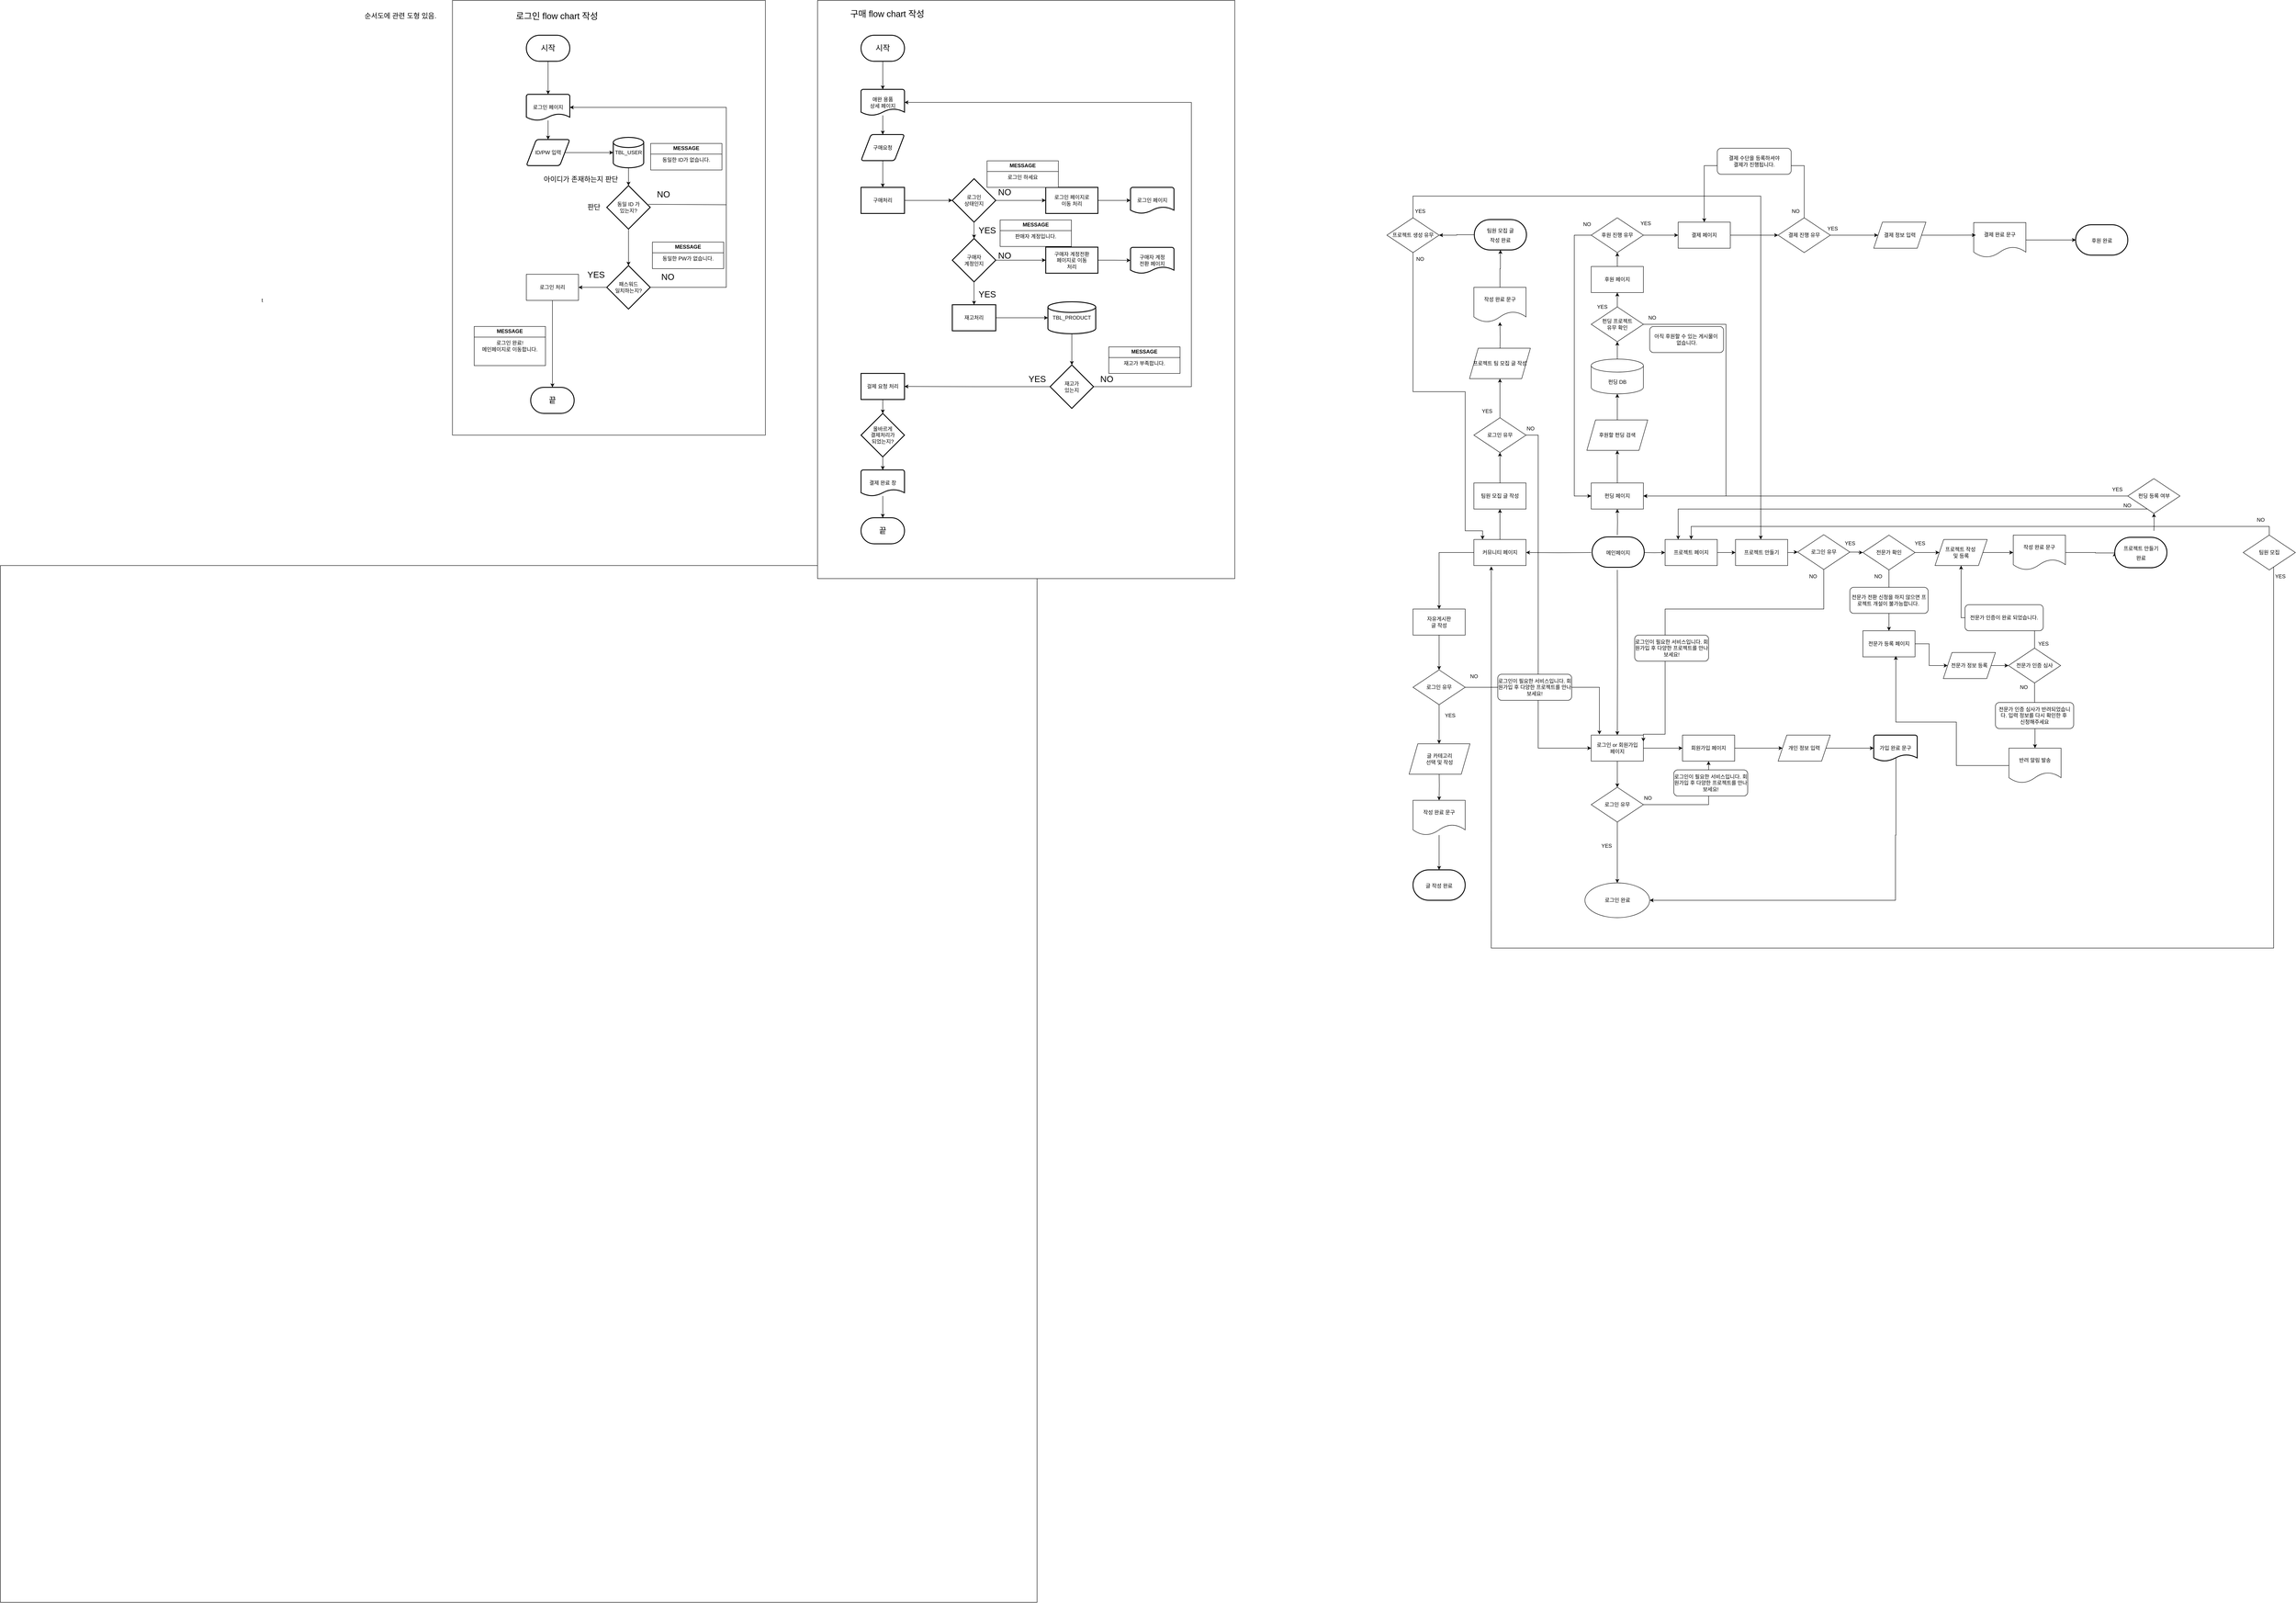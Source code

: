 <mxfile version="24.7.17" pages="4">
  <diagram id="qPeoh2JJ8fIqaftbcg47" name="FLOWCHART">
    <mxGraphModel dx="4844" dy="2549" grid="1" gridSize="10" guides="1" tooltips="1" connect="1" arrows="1" fold="1" page="1" pageScale="1" pageWidth="827" pageHeight="1169" math="0" shadow="0">
      <root>
        <mxCell id="0" />
        <mxCell id="1" parent="0" />
        <mxCell id="6JRSHxXrflIWMNcisB8d-143" value="" style="whiteSpace=wrap;html=1;aspect=fixed;" parent="1" vertex="1">
          <mxGeometry x="-1910" y="150" width="2385" height="2385" as="geometry" />
        </mxCell>
        <mxCell id="guCik26hH6fTZ4q6K8qS-56" value="" style="rounded=0;whiteSpace=wrap;html=1;" parent="1" vertex="1">
          <mxGeometry x="-30" y="-1150" width="960" height="1330" as="geometry" />
        </mxCell>
        <mxCell id="guCik26hH6fTZ4q6K8qS-1" value="" style="rounded=0;whiteSpace=wrap;html=1;" parent="1" vertex="1">
          <mxGeometry x="-870" y="-1150" width="720" height="1000" as="geometry" />
        </mxCell>
        <mxCell id="LsbSuw60T3X5N8BHextM-1" value="t" style="shape=image;verticalLabelPosition=bottom;labelBackgroundColor=default;verticalAlign=top;aspect=fixed;imageAspect=0;image=https://images.edrawsoft.com/kr/articles/edrawmax/flowchart/flowchart-2.PNG;" parent="1" vertex="1">
          <mxGeometry x="-1610" y="-1090" width="604.95" height="616" as="geometry" />
        </mxCell>
        <mxCell id="LsbSuw60T3X5N8BHextM-2" value="로그인 flow chart 작성" style="text;html=1;align=center;verticalAlign=middle;resizable=0;points=[];autosize=1;strokeColor=none;fillColor=none;fontSize=20;" parent="1" vertex="1">
          <mxGeometry x="-740" y="-1135" width="220" height="40" as="geometry" />
        </mxCell>
        <mxCell id="LsbSuw60T3X5N8BHextM-5" value="아이디가 존재하는지 판단" style="text;html=1;align=center;verticalAlign=middle;resizable=0;points=[];autosize=1;strokeColor=none;fillColor=none;fontSize=16;" parent="1" vertex="1">
          <mxGeometry x="-680" y="-754" width="210" height="30" as="geometry" />
        </mxCell>
        <mxCell id="LsbSuw60T3X5N8BHextM-6" value="판단" style="text;html=1;align=center;verticalAlign=middle;resizable=0;points=[];autosize=1;strokeColor=none;fillColor=none;fontSize=16;" parent="1" vertex="1">
          <mxGeometry x="-575" y="-690" width="60" height="30" as="geometry" />
        </mxCell>
        <mxCell id="LsbSuw60T3X5N8BHextM-8" value="순서도에 관련 도형 있음." style="text;html=1;align=center;verticalAlign=middle;resizable=0;points=[];autosize=1;strokeColor=none;fillColor=none;fontSize=16;" parent="1" vertex="1">
          <mxGeometry x="-1090" y="-1130" width="200" height="30" as="geometry" />
        </mxCell>
        <mxCell id="LsbSuw60T3X5N8BHextM-13" value="" style="edgeStyle=orthogonalEdgeStyle;rounded=0;orthogonalLoop=1;jettySize=auto;html=1;" parent="1" source="LsbSuw60T3X5N8BHextM-9" target="LsbSuw60T3X5N8BHextM-12" edge="1">
          <mxGeometry relative="1" as="geometry" />
        </mxCell>
        <mxCell id="LsbSuw60T3X5N8BHextM-9" value="시작" style="strokeWidth=2;html=1;shape=mxgraph.flowchart.terminator;whiteSpace=wrap;fontSize=18;" parent="1" vertex="1">
          <mxGeometry x="-700" y="-1070" width="100" height="60" as="geometry" />
        </mxCell>
        <mxCell id="LsbSuw60T3X5N8BHextM-11" value="끝" style="strokeWidth=2;html=1;shape=mxgraph.flowchart.terminator;whiteSpace=wrap;fontSize=18;" parent="1" vertex="1">
          <mxGeometry x="-690" y="-260" width="100" height="60" as="geometry" />
        </mxCell>
        <mxCell id="LsbSuw60T3X5N8BHextM-15" value="" style="edgeStyle=orthogonalEdgeStyle;rounded=0;orthogonalLoop=1;jettySize=auto;html=1;" parent="1" source="LsbSuw60T3X5N8BHextM-12" target="LsbSuw60T3X5N8BHextM-14" edge="1">
          <mxGeometry relative="1" as="geometry" />
        </mxCell>
        <mxCell id="LsbSuw60T3X5N8BHextM-12" value="로그인 페이지" style="strokeWidth=2;html=1;shape=mxgraph.flowchart.document2;whiteSpace=wrap;size=0.25;" parent="1" vertex="1">
          <mxGeometry x="-700" y="-934" width="100" height="60" as="geometry" />
        </mxCell>
        <mxCell id="LsbSuw60T3X5N8BHextM-21" value="" style="edgeStyle=orthogonalEdgeStyle;rounded=0;orthogonalLoop=1;jettySize=auto;html=1;" parent="1" source="LsbSuw60T3X5N8BHextM-14" target="LsbSuw60T3X5N8BHextM-16" edge="1">
          <mxGeometry relative="1" as="geometry" />
        </mxCell>
        <mxCell id="LsbSuw60T3X5N8BHextM-14" value="ID/PW 입력" style="shape=parallelogram;html=1;strokeWidth=2;perimeter=parallelogramPerimeter;whiteSpace=wrap;rounded=1;arcSize=12;size=0.23;" parent="1" vertex="1">
          <mxGeometry x="-700" y="-830" width="100" height="60" as="geometry" />
        </mxCell>
        <mxCell id="LsbSuw60T3X5N8BHextM-22" value="" style="edgeStyle=orthogonalEdgeStyle;rounded=0;orthogonalLoop=1;jettySize=auto;html=1;" parent="1" source="LsbSuw60T3X5N8BHextM-16" target="LsbSuw60T3X5N8BHextM-18" edge="1">
          <mxGeometry relative="1" as="geometry" />
        </mxCell>
        <mxCell id="LsbSuw60T3X5N8BHextM-16" value="TBL_USER" style="strokeWidth=2;html=1;shape=mxgraph.flowchart.database;whiteSpace=wrap;" parent="1" vertex="1">
          <mxGeometry x="-500" y="-835" width="70" height="70" as="geometry" />
        </mxCell>
        <mxCell id="LsbSuw60T3X5N8BHextM-29" value="" style="edgeStyle=orthogonalEdgeStyle;rounded=0;orthogonalLoop=1;jettySize=auto;html=1;" parent="1" source="LsbSuw60T3X5N8BHextM-18" target="LsbSuw60T3X5N8BHextM-28" edge="1">
          <mxGeometry relative="1" as="geometry" />
        </mxCell>
        <mxCell id="LsbSuw60T3X5N8BHextM-18" value="동일 ID 가&lt;div&gt;있는지?&lt;/div&gt;" style="strokeWidth=2;html=1;shape=mxgraph.flowchart.decision;whiteSpace=wrap;" parent="1" vertex="1">
          <mxGeometry x="-515" y="-724" width="100" height="100" as="geometry" />
        </mxCell>
        <mxCell id="LsbSuw60T3X5N8BHextM-23" value="" style="endArrow=classic;html=1;rounded=0;entryX=1;entryY=0.5;entryDx=0;entryDy=0;entryPerimeter=0;exitX=0.954;exitY=0.43;exitDx=0;exitDy=0;exitPerimeter=0;curved=0;" parent="1" source="LsbSuw60T3X5N8BHextM-18" target="LsbSuw60T3X5N8BHextM-12" edge="1">
          <mxGeometry width="50" height="50" relative="1" as="geometry">
            <mxPoint x="-900" y="-700" as="sourcePoint" />
            <mxPoint x="-850" y="-750" as="targetPoint" />
            <Array as="points">
              <mxPoint x="-240" y="-680" />
              <mxPoint x="-240" y="-904" />
            </Array>
          </mxGeometry>
        </mxCell>
        <mxCell id="LsbSuw60T3X5N8BHextM-24" value="NO" style="text;html=1;align=center;verticalAlign=middle;resizable=0;points=[];autosize=1;strokeColor=none;fillColor=none;fontSize=20;" parent="1" vertex="1">
          <mxGeometry x="-410" y="-725" width="50" height="40" as="geometry" />
        </mxCell>
        <mxCell id="LsbSuw60T3X5N8BHextM-26" value="&lt;p style=&quot;margin:0px;margin-top:4px;text-align:center;&quot;&gt;&lt;b&gt;MESSAGE&lt;/b&gt;&lt;/p&gt;&lt;hr size=&quot;1&quot; style=&quot;border-style:solid;&quot;&gt;&lt;div style=&quot;text-align: center; height: 2px;&quot;&gt;동일한 ID가 없습니다.&lt;/div&gt;" style="verticalAlign=top;align=left;overflow=fill;html=1;whiteSpace=wrap;" parent="1" vertex="1">
          <mxGeometry x="-414" y="-821" width="164" height="61" as="geometry" />
        </mxCell>
        <mxCell id="LsbSuw60T3X5N8BHextM-27" value="YES" style="text;html=1;align=center;verticalAlign=middle;resizable=0;points=[];autosize=1;strokeColor=none;fillColor=none;fontSize=20;" parent="1" vertex="1">
          <mxGeometry x="330" y="-642.5" width="60" height="40" as="geometry" />
        </mxCell>
        <mxCell id="LsbSuw60T3X5N8BHextM-35" value="" style="edgeStyle=orthogonalEdgeStyle;rounded=0;orthogonalLoop=1;jettySize=auto;html=1;" parent="1" source="LsbSuw60T3X5N8BHextM-28" target="LsbSuw60T3X5N8BHextM-34" edge="1">
          <mxGeometry relative="1" as="geometry" />
        </mxCell>
        <mxCell id="LsbSuw60T3X5N8BHextM-28" value="패스워드&lt;br&gt;일치하는지?" style="strokeWidth=2;html=1;shape=mxgraph.flowchart.decision;whiteSpace=wrap;" parent="1" vertex="1">
          <mxGeometry x="-515" y="-540" width="100" height="100" as="geometry" />
        </mxCell>
        <mxCell id="LsbSuw60T3X5N8BHextM-31" value="" style="endArrow=none;html=1;rounded=0;exitX=1;exitY=0.5;exitDx=0;exitDy=0;exitPerimeter=0;entryX=1;entryY=0.5;entryDx=0;entryDy=0;entryPerimeter=0;" parent="1" source="LsbSuw60T3X5N8BHextM-28" target="LsbSuw60T3X5N8BHextM-12" edge="1">
          <mxGeometry width="50" height="50" relative="1" as="geometry">
            <mxPoint x="-610" y="-640" as="sourcePoint" />
            <mxPoint x="-600" y="-904" as="targetPoint" />
            <Array as="points">
              <mxPoint x="-240" y="-490" />
              <mxPoint x="-240" y="-904" />
            </Array>
          </mxGeometry>
        </mxCell>
        <mxCell id="LsbSuw60T3X5N8BHextM-32" value="NO" style="text;html=1;align=center;verticalAlign=middle;resizable=0;points=[];autosize=1;strokeColor=none;fillColor=none;fontSize=20;" parent="1" vertex="1">
          <mxGeometry x="-400" y="-535" width="50" height="40" as="geometry" />
        </mxCell>
        <mxCell id="LsbSuw60T3X5N8BHextM-33" value="&lt;p style=&quot;margin:0px;margin-top:4px;text-align:center;&quot;&gt;&lt;b&gt;MESSAGE&lt;/b&gt;&lt;/p&gt;&lt;hr size=&quot;1&quot; style=&quot;border-style:solid;&quot;&gt;&lt;div style=&quot;text-align: center; height: 2px;&quot;&gt;동일한 PW가 없습니다.&lt;/div&gt;" style="verticalAlign=top;align=left;overflow=fill;html=1;whiteSpace=wrap;" parent="1" vertex="1">
          <mxGeometry x="-410" y="-594" width="164" height="61" as="geometry" />
        </mxCell>
        <mxCell id="LsbSuw60T3X5N8BHextM-37" value="" style="edgeStyle=orthogonalEdgeStyle;rounded=0;orthogonalLoop=1;jettySize=auto;html=1;" parent="1" source="LsbSuw60T3X5N8BHextM-34" target="LsbSuw60T3X5N8BHextM-11" edge="1">
          <mxGeometry relative="1" as="geometry" />
        </mxCell>
        <mxCell id="LsbSuw60T3X5N8BHextM-34" value="로그인 처리" style="rounded=0;whiteSpace=wrap;html=1;" parent="1" vertex="1">
          <mxGeometry x="-700" y="-520" width="120" height="60" as="geometry" />
        </mxCell>
        <mxCell id="LsbSuw60T3X5N8BHextM-36" value="YES" style="text;html=1;align=center;verticalAlign=middle;resizable=0;points=[];autosize=1;strokeColor=none;fillColor=none;fontSize=20;" parent="1" vertex="1">
          <mxGeometry x="-570" y="-540" width="60" height="40" as="geometry" />
        </mxCell>
        <mxCell id="LsbSuw60T3X5N8BHextM-38" value="&lt;p style=&quot;margin:0px;margin-top:4px;text-align:center;&quot;&gt;&lt;b&gt;MESSAGE&lt;/b&gt;&lt;/p&gt;&lt;hr size=&quot;1&quot; style=&quot;border-style:solid;&quot;&gt;&lt;div style=&quot;text-align: center; height: 2px;&quot;&gt;로그인 완료!&lt;br&gt;메인페이지로 이동합니다.&lt;/div&gt;" style="verticalAlign=top;align=left;overflow=fill;html=1;whiteSpace=wrap;" parent="1" vertex="1">
          <mxGeometry x="-820" y="-400" width="164" height="90" as="geometry" />
        </mxCell>
        <mxCell id="guCik26hH6fTZ4q6K8qS-3" value="구매 flow chart 작성" style="text;html=1;align=center;verticalAlign=middle;resizable=0;points=[];autosize=1;strokeColor=none;fillColor=none;fontSize=20;" parent="1" vertex="1">
          <mxGeometry x="30" y="-1140" width="200" height="40" as="geometry" />
        </mxCell>
        <mxCell id="guCik26hH6fTZ4q6K8qS-12" value="" style="edgeStyle=orthogonalEdgeStyle;rounded=0;orthogonalLoop=1;jettySize=auto;html=1;" parent="1" source="guCik26hH6fTZ4q6K8qS-4" target="guCik26hH6fTZ4q6K8qS-6" edge="1">
          <mxGeometry relative="1" as="geometry" />
        </mxCell>
        <mxCell id="guCik26hH6fTZ4q6K8qS-4" value="시작" style="strokeWidth=2;html=1;shape=mxgraph.flowchart.terminator;whiteSpace=wrap;fontSize=18;" parent="1" vertex="1">
          <mxGeometry x="70" y="-1070" width="100" height="60" as="geometry" />
        </mxCell>
        <mxCell id="guCik26hH6fTZ4q6K8qS-5" value="끝" style="strokeWidth=2;html=1;shape=mxgraph.flowchart.terminator;whiteSpace=wrap;fontSize=18;" parent="1" vertex="1">
          <mxGeometry x="70" y="40" width="100" height="60" as="geometry" />
        </mxCell>
        <mxCell id="guCik26hH6fTZ4q6K8qS-13" value="" style="edgeStyle=orthogonalEdgeStyle;rounded=0;orthogonalLoop=1;jettySize=auto;html=1;" parent="1" source="guCik26hH6fTZ4q6K8qS-6" target="guCik26hH6fTZ4q6K8qS-7" edge="1">
          <mxGeometry relative="1" as="geometry" />
        </mxCell>
        <mxCell id="guCik26hH6fTZ4q6K8qS-6" value="애완 용품&lt;div&gt;상세 페이지&lt;/div&gt;" style="strokeWidth=2;html=1;shape=mxgraph.flowchart.document2;whiteSpace=wrap;size=0.25;" parent="1" vertex="1">
          <mxGeometry x="70" y="-945.5" width="100" height="60" as="geometry" />
        </mxCell>
        <mxCell id="guCik26hH6fTZ4q6K8qS-14" value="" style="edgeStyle=orthogonalEdgeStyle;rounded=0;orthogonalLoop=1;jettySize=auto;html=1;" parent="1" source="guCik26hH6fTZ4q6K8qS-7" target="guCik26hH6fTZ4q6K8qS-11" edge="1">
          <mxGeometry relative="1" as="geometry" />
        </mxCell>
        <mxCell id="guCik26hH6fTZ4q6K8qS-7" value="구매요청" style="shape=parallelogram;html=1;strokeWidth=2;perimeter=parallelogramPerimeter;whiteSpace=wrap;rounded=1;arcSize=12;size=0.23;" parent="1" vertex="1">
          <mxGeometry x="70" y="-841.5" width="100" height="60" as="geometry" />
        </mxCell>
        <mxCell id="guCik26hH6fTZ4q6K8qS-16" value="" style="edgeStyle=orthogonalEdgeStyle;rounded=0;orthogonalLoop=1;jettySize=auto;html=1;" parent="1" source="guCik26hH6fTZ4q6K8qS-8" target="guCik26hH6fTZ4q6K8qS-9" edge="1">
          <mxGeometry relative="1" as="geometry" />
        </mxCell>
        <mxCell id="guCik26hH6fTZ4q6K8qS-41" value="" style="edgeStyle=orthogonalEdgeStyle;rounded=0;orthogonalLoop=1;jettySize=auto;html=1;" parent="1" source="guCik26hH6fTZ4q6K8qS-8" target="guCik26hH6fTZ4q6K8qS-40" edge="1">
          <mxGeometry relative="1" as="geometry" />
        </mxCell>
        <mxCell id="guCik26hH6fTZ4q6K8qS-8" value="로그인&lt;div&gt;상태인지&lt;/div&gt;" style="strokeWidth=2;html=1;shape=mxgraph.flowchart.decision;whiteSpace=wrap;" parent="1" vertex="1">
          <mxGeometry x="280" y="-740" width="100" height="100" as="geometry" />
        </mxCell>
        <mxCell id="guCik26hH6fTZ4q6K8qS-27" value="" style="edgeStyle=orthogonalEdgeStyle;rounded=0;orthogonalLoop=1;jettySize=auto;html=1;" parent="1" source="guCik26hH6fTZ4q6K8qS-9" target="guCik26hH6fTZ4q6K8qS-26" edge="1">
          <mxGeometry relative="1" as="geometry" />
        </mxCell>
        <mxCell id="guCik26hH6fTZ4q6K8qS-48" value="" style="edgeStyle=orthogonalEdgeStyle;rounded=0;orthogonalLoop=1;jettySize=auto;html=1;" parent="1" source="guCik26hH6fTZ4q6K8qS-9" target="guCik26hH6fTZ4q6K8qS-47" edge="1">
          <mxGeometry relative="1" as="geometry" />
        </mxCell>
        <mxCell id="guCik26hH6fTZ4q6K8qS-9" value="구매자&lt;div&gt;계정인지&lt;/div&gt;" style="strokeWidth=2;html=1;shape=mxgraph.flowchart.decision;whiteSpace=wrap;" parent="1" vertex="1">
          <mxGeometry x="280" y="-602.5" width="100" height="100" as="geometry" />
        </mxCell>
        <mxCell id="guCik26hH6fTZ4q6K8qS-19" value="" style="edgeStyle=orthogonalEdgeStyle;rounded=0;orthogonalLoop=1;jettySize=auto;html=1;exitX=1;exitY=0.5;exitDx=0;exitDy=0;entryX=0;entryY=0.5;entryDx=0;entryDy=0;entryPerimeter=0;" parent="1" source="guCik26hH6fTZ4q6K8qS-26" target="guCik26hH6fTZ4q6K8qS-18" edge="1">
          <mxGeometry relative="1" as="geometry" />
        </mxCell>
        <mxCell id="guCik26hH6fTZ4q6K8qS-10" value="재고가&lt;div&gt;있는지&lt;/div&gt;" style="strokeWidth=2;html=1;shape=mxgraph.flowchart.decision;whiteSpace=wrap;" parent="1" vertex="1">
          <mxGeometry x="505" y="-311.5" width="100" height="100" as="geometry" />
        </mxCell>
        <mxCell id="guCik26hH6fTZ4q6K8qS-15" value="" style="edgeStyle=orthogonalEdgeStyle;rounded=0;orthogonalLoop=1;jettySize=auto;html=1;" parent="1" source="guCik26hH6fTZ4q6K8qS-11" target="guCik26hH6fTZ4q6K8qS-8" edge="1">
          <mxGeometry relative="1" as="geometry" />
        </mxCell>
        <mxCell id="guCik26hH6fTZ4q6K8qS-11" value="구매처리" style="rounded=0;whiteSpace=wrap;html=1;absoluteArcSize=1;arcSize=14;strokeWidth=2;" parent="1" vertex="1">
          <mxGeometry x="70" y="-720" width="100" height="60" as="geometry" />
        </mxCell>
        <mxCell id="guCik26hH6fTZ4q6K8qS-29" value="" style="edgeStyle=orthogonalEdgeStyle;rounded=0;orthogonalLoop=1;jettySize=auto;html=1;" parent="1" source="guCik26hH6fTZ4q6K8qS-18" target="guCik26hH6fTZ4q6K8qS-10" edge="1">
          <mxGeometry relative="1" as="geometry" />
        </mxCell>
        <mxCell id="guCik26hH6fTZ4q6K8qS-18" value="TBL_PRODUCT" style="strokeWidth=2;html=1;shape=mxgraph.flowchart.database;whiteSpace=wrap;" parent="1" vertex="1">
          <mxGeometry x="500" y="-456.75" width="110" height="73.5" as="geometry" />
        </mxCell>
        <mxCell id="guCik26hH6fTZ4q6K8qS-20" value="YES" style="text;html=1;align=center;verticalAlign=middle;resizable=0;points=[];autosize=1;strokeColor=none;fillColor=none;fontSize=20;" parent="1" vertex="1">
          <mxGeometry x="330" y="-495" width="60" height="40" as="geometry" />
        </mxCell>
        <mxCell id="guCik26hH6fTZ4q6K8qS-26" value="재고처리" style="rounded=0;whiteSpace=wrap;html=1;absoluteArcSize=1;arcSize=14;strokeWidth=2;" parent="1" vertex="1">
          <mxGeometry x="280" y="-450" width="100" height="60" as="geometry" />
        </mxCell>
        <mxCell id="guCik26hH6fTZ4q6K8qS-30" value="" style="edgeStyle=orthogonalEdgeStyle;rounded=0;orthogonalLoop=1;jettySize=auto;html=1;exitX=0;exitY=0.5;exitDx=0;exitDy=0;exitPerimeter=0;entryX=1;entryY=0.5;entryDx=0;entryDy=0;" parent="1" source="guCik26hH6fTZ4q6K8qS-10" target="guCik26hH6fTZ4q6K8qS-31" edge="1">
          <mxGeometry relative="1" as="geometry">
            <mxPoint x="390" y="-410" as="sourcePoint" />
            <mxPoint x="410" y="-310" as="targetPoint" />
          </mxGeometry>
        </mxCell>
        <mxCell id="guCik26hH6fTZ4q6K8qS-37" value="" style="edgeStyle=orthogonalEdgeStyle;rounded=0;orthogonalLoop=1;jettySize=auto;html=1;" parent="1" source="guCik26hH6fTZ4q6K8qS-31" target="guCik26hH6fTZ4q6K8qS-36" edge="1">
          <mxGeometry relative="1" as="geometry" />
        </mxCell>
        <mxCell id="guCik26hH6fTZ4q6K8qS-31" value="걸제 요청 처리" style="rounded=0;whiteSpace=wrap;html=1;absoluteArcSize=1;arcSize=14;strokeWidth=2;" parent="1" vertex="1">
          <mxGeometry x="70" y="-292" width="100" height="60" as="geometry" />
        </mxCell>
        <mxCell id="guCik26hH6fTZ4q6K8qS-32" value="YES" style="text;html=1;align=center;verticalAlign=middle;resizable=0;points=[];autosize=1;strokeColor=none;fillColor=none;fontSize=20;" parent="1" vertex="1">
          <mxGeometry x="445" y="-300" width="60" height="40" as="geometry" />
        </mxCell>
        <mxCell id="guCik26hH6fTZ4q6K8qS-35" value="" style="edgeStyle=orthogonalEdgeStyle;rounded=0;orthogonalLoop=1;jettySize=auto;html=1;" parent="1" source="guCik26hH6fTZ4q6K8qS-33" target="guCik26hH6fTZ4q6K8qS-5" edge="1">
          <mxGeometry relative="1" as="geometry" />
        </mxCell>
        <mxCell id="guCik26hH6fTZ4q6K8qS-33" value="결제 완료 창" style="strokeWidth=2;html=1;shape=mxgraph.flowchart.document2;whiteSpace=wrap;size=0.25;" parent="1" vertex="1">
          <mxGeometry x="70" y="-70" width="100" height="60" as="geometry" />
        </mxCell>
        <mxCell id="guCik26hH6fTZ4q6K8qS-38" value="" style="edgeStyle=orthogonalEdgeStyle;rounded=0;orthogonalLoop=1;jettySize=auto;html=1;" parent="1" source="guCik26hH6fTZ4q6K8qS-36" target="guCik26hH6fTZ4q6K8qS-33" edge="1">
          <mxGeometry relative="1" as="geometry" />
        </mxCell>
        <mxCell id="guCik26hH6fTZ4q6K8qS-36" value="올바르게&lt;div&gt;결제처리가&lt;/div&gt;&lt;div&gt;되었는지?&lt;/div&gt;" style="strokeWidth=2;html=1;shape=mxgraph.flowchart.decision;whiteSpace=wrap;" parent="1" vertex="1">
          <mxGeometry x="70" y="-200" width="100" height="100" as="geometry" />
        </mxCell>
        <mxCell id="guCik26hH6fTZ4q6K8qS-46" value="" style="edgeStyle=orthogonalEdgeStyle;rounded=0;orthogonalLoop=1;jettySize=auto;html=1;" parent="1" source="guCik26hH6fTZ4q6K8qS-40" target="guCik26hH6fTZ4q6K8qS-45" edge="1">
          <mxGeometry relative="1" as="geometry" />
        </mxCell>
        <mxCell id="guCik26hH6fTZ4q6K8qS-40" value="로그인 페이지로&lt;div&gt;이동 처리&lt;/div&gt;" style="whiteSpace=wrap;html=1;strokeWidth=2;" parent="1" vertex="1">
          <mxGeometry x="495" y="-720" width="120" height="60" as="geometry" />
        </mxCell>
        <mxCell id="guCik26hH6fTZ4q6K8qS-42" value="NO" style="text;html=1;align=center;verticalAlign=middle;resizable=0;points=[];autosize=1;strokeColor=none;fillColor=none;fontSize=20;" parent="1" vertex="1">
          <mxGeometry x="375" y="-730" width="50" height="40" as="geometry" />
        </mxCell>
        <mxCell id="guCik26hH6fTZ4q6K8qS-44" value="구매자 계정&lt;div&gt;전환 페이지&lt;/div&gt;" style="strokeWidth=2;html=1;shape=mxgraph.flowchart.document2;whiteSpace=wrap;size=0.25;" parent="1" vertex="1">
          <mxGeometry x="690" y="-582" width="100" height="60" as="geometry" />
        </mxCell>
        <mxCell id="guCik26hH6fTZ4q6K8qS-45" value="로그인 페이지" style="strokeWidth=2;html=1;shape=mxgraph.flowchart.document2;whiteSpace=wrap;size=0.25;" parent="1" vertex="1">
          <mxGeometry x="690" y="-720" width="100" height="60" as="geometry" />
        </mxCell>
        <mxCell id="guCik26hH6fTZ4q6K8qS-49" value="" style="edgeStyle=orthogonalEdgeStyle;rounded=0;orthogonalLoop=1;jettySize=auto;html=1;" parent="1" source="guCik26hH6fTZ4q6K8qS-47" target="guCik26hH6fTZ4q6K8qS-44" edge="1">
          <mxGeometry relative="1" as="geometry" />
        </mxCell>
        <mxCell id="guCik26hH6fTZ4q6K8qS-47" value="구매자 계정전환&lt;br&gt;&lt;div&gt;페이지로 이동&lt;/div&gt;&lt;div&gt;처리&lt;/div&gt;" style="whiteSpace=wrap;html=1;strokeWidth=2;" parent="1" vertex="1">
          <mxGeometry x="495" y="-582.5" width="120" height="60" as="geometry" />
        </mxCell>
        <mxCell id="guCik26hH6fTZ4q6K8qS-50" value="NO" style="text;html=1;align=center;verticalAlign=middle;resizable=0;points=[];autosize=1;strokeColor=none;fillColor=none;fontSize=20;" parent="1" vertex="1">
          <mxGeometry x="375" y="-584" width="50" height="40" as="geometry" />
        </mxCell>
        <mxCell id="guCik26hH6fTZ4q6K8qS-51" value="" style="edgeStyle=orthogonalEdgeStyle;rounded=0;orthogonalLoop=1;jettySize=auto;html=1;exitX=1;exitY=0.5;exitDx=0;exitDy=0;exitPerimeter=0;entryX=1;entryY=0.5;entryDx=0;entryDy=0;entryPerimeter=0;" parent="1" source="guCik26hH6fTZ4q6K8qS-10" target="guCik26hH6fTZ4q6K8qS-6" edge="1">
          <mxGeometry relative="1" as="geometry">
            <mxPoint x="515" y="-251" as="sourcePoint" />
            <mxPoint x="180" y="-252" as="targetPoint" />
            <Array as="points">
              <mxPoint x="830" y="-261" />
              <mxPoint x="830" y="-915" />
            </Array>
          </mxGeometry>
        </mxCell>
        <mxCell id="guCik26hH6fTZ4q6K8qS-52" value="NO" style="text;html=1;align=center;verticalAlign=middle;resizable=0;points=[];autosize=1;strokeColor=none;fillColor=none;fontSize=20;" parent="1" vertex="1">
          <mxGeometry x="610" y="-300" width="50" height="40" as="geometry" />
        </mxCell>
        <mxCell id="guCik26hH6fTZ4q6K8qS-53" value="&lt;p style=&quot;margin:0px;margin-top:4px;text-align:center;&quot;&gt;&lt;b&gt;MESSAGE&lt;/b&gt;&lt;/p&gt;&lt;hr size=&quot;1&quot; style=&quot;border-style:solid;&quot;&gt;&lt;div style=&quot;text-align: center; height: 2px;&quot;&gt;로그인 하세요&lt;/div&gt;" style="verticalAlign=top;align=left;overflow=fill;html=1;whiteSpace=wrap;" parent="1" vertex="1">
          <mxGeometry x="360" y="-781" width="164" height="61" as="geometry" />
        </mxCell>
        <mxCell id="guCik26hH6fTZ4q6K8qS-54" value="&lt;p style=&quot;margin:0px;margin-top:4px;text-align:center;&quot;&gt;&lt;b&gt;MESSAGE&lt;/b&gt;&lt;/p&gt;&lt;hr size=&quot;1&quot; style=&quot;border-style:solid;&quot;&gt;&lt;div style=&quot;text-align: center; height: 2px;&quot;&gt;판매자 계정입니다.&lt;/div&gt;" style="verticalAlign=top;align=left;overflow=fill;html=1;whiteSpace=wrap;" parent="1" vertex="1">
          <mxGeometry x="390" y="-645" width="164" height="61" as="geometry" />
        </mxCell>
        <mxCell id="guCik26hH6fTZ4q6K8qS-55" value="&lt;p style=&quot;margin:0px;margin-top:4px;text-align:center;&quot;&gt;&lt;b&gt;MESSAGE&lt;/b&gt;&lt;/p&gt;&lt;hr size=&quot;1&quot; style=&quot;border-style:solid;&quot;&gt;&lt;div style=&quot;text-align: center; height: 2px;&quot;&gt;재고가 부족합니다.&lt;/div&gt;" style="verticalAlign=top;align=left;overflow=fill;html=1;whiteSpace=wrap;" parent="1" vertex="1">
          <mxGeometry x="640" y="-353" width="164" height="61" as="geometry" />
        </mxCell>
        <mxCell id="6JRSHxXrflIWMNcisB8d-1" style="edgeStyle=orthogonalEdgeStyle;rounded=0;orthogonalLoop=1;jettySize=auto;html=1;exitX=1;exitY=0.5;exitDx=0;exitDy=0;entryX=0.157;entryY=-0.025;entryDx=0;entryDy=0;entryPerimeter=0;" parent="1" source="6JRSHxXrflIWMNcisB8d-80" target="6JRSHxXrflIWMNcisB8d-16" edge="1">
          <mxGeometry relative="1" as="geometry">
            <mxPoint x="1770" y="520" as="targetPoint" />
          </mxGeometry>
        </mxCell>
        <mxCell id="6JRSHxXrflIWMNcisB8d-2" style="edgeStyle=orthogonalEdgeStyle;rounded=0;orthogonalLoop=1;jettySize=auto;html=1;entryX=0.5;entryY=1;entryDx=0;entryDy=0;" parent="1" source="6JRSHxXrflIWMNcisB8d-4" target="6JRSHxXrflIWMNcisB8d-18" edge="1">
          <mxGeometry relative="1" as="geometry">
            <mxPoint x="2130" y="700" as="targetPoint" />
          </mxGeometry>
        </mxCell>
        <mxCell id="6JRSHxXrflIWMNcisB8d-3" style="edgeStyle=orthogonalEdgeStyle;rounded=0;orthogonalLoop=1;jettySize=auto;html=1;exitX=0.5;exitY=1;exitDx=0;exitDy=0;entryX=0.5;entryY=0;entryDx=0;entryDy=0;" parent="1" source="6JRSHxXrflIWMNcisB8d-4" target="6JRSHxXrflIWMNcisB8d-13" edge="1">
          <mxGeometry relative="1" as="geometry" />
        </mxCell>
        <mxCell id="6JRSHxXrflIWMNcisB8d-4" value="로그인 유무" style="rhombus;whiteSpace=wrap;html=1;" parent="1" vertex="1">
          <mxGeometry x="1750" y="660" width="120" height="80" as="geometry" />
        </mxCell>
        <mxCell id="6JRSHxXrflIWMNcisB8d-5" value="NO" style="text;html=1;align=center;verticalAlign=middle;resizable=0;points=[];autosize=1;strokeColor=none;fillColor=none;" parent="1" vertex="1">
          <mxGeometry x="1860" y="670" width="40" height="30" as="geometry" />
        </mxCell>
        <mxCell id="6JRSHxXrflIWMNcisB8d-6" value="&lt;font&gt;로그인이 필요한 서비스입니다. 회원가입 후 다양한 프로젝트를 만나보세요!&lt;/font&gt;" style="rounded=1;whiteSpace=wrap;html=1;align=center;" parent="1" vertex="1">
          <mxGeometry x="1940" y="620" width="170" height="60" as="geometry" />
        </mxCell>
        <mxCell id="6JRSHxXrflIWMNcisB8d-7" value="YES" style="text;html=1;align=center;verticalAlign=middle;resizable=0;points=[];autosize=1;strokeColor=none;fillColor=none;" parent="1" vertex="1">
          <mxGeometry x="1760" y="780" width="50" height="30" as="geometry" />
        </mxCell>
        <mxCell id="6JRSHxXrflIWMNcisB8d-8" value="" style="edgeStyle=orthogonalEdgeStyle;rounded=0;orthogonalLoop=1;jettySize=auto;html=1;" parent="1" target="6JRSHxXrflIWMNcisB8d-16" edge="1">
          <mxGeometry relative="1" as="geometry">
            <mxPoint x="1810.0" y="160" as="sourcePoint" />
          </mxGeometry>
        </mxCell>
        <mxCell id="6JRSHxXrflIWMNcisB8d-9" value="" style="edgeStyle=orthogonalEdgeStyle;rounded=0;orthogonalLoop=1;jettySize=auto;html=1;" parent="1" target="6JRSHxXrflIWMNcisB8d-60" edge="1">
          <mxGeometry relative="1" as="geometry">
            <mxPoint x="1750.0" y="120" as="sourcePoint" />
          </mxGeometry>
        </mxCell>
        <mxCell id="6JRSHxXrflIWMNcisB8d-10" value="" style="edgeStyle=orthogonalEdgeStyle;rounded=0;orthogonalLoop=1;jettySize=auto;html=1;" parent="1" target="6JRSHxXrflIWMNcisB8d-65" edge="1">
          <mxGeometry relative="1" as="geometry">
            <mxPoint x="1810.0" y="80" as="sourcePoint" />
          </mxGeometry>
        </mxCell>
        <mxCell id="6JRSHxXrflIWMNcisB8d-11" value="" style="edgeStyle=orthogonalEdgeStyle;rounded=0;orthogonalLoop=1;jettySize=auto;html=1;" parent="1" target="6JRSHxXrflIWMNcisB8d-108" edge="1">
          <mxGeometry relative="1" as="geometry">
            <mxPoint x="1870.0" y="120" as="sourcePoint" />
          </mxGeometry>
        </mxCell>
        <mxCell id="6JRSHxXrflIWMNcisB8d-13" value="로그인 완료" style="ellipse;whiteSpace=wrap;html=1;" parent="1" vertex="1">
          <mxGeometry x="1735.5" y="880" width="149" height="80" as="geometry" />
        </mxCell>
        <mxCell id="6JRSHxXrflIWMNcisB8d-14" style="edgeStyle=orthogonalEdgeStyle;rounded=0;orthogonalLoop=1;jettySize=auto;html=1;entryX=0.5;entryY=0;entryDx=0;entryDy=0;" parent="1" source="6JRSHxXrflIWMNcisB8d-16" target="6JRSHxXrflIWMNcisB8d-4" edge="1">
          <mxGeometry relative="1" as="geometry" />
        </mxCell>
        <mxCell id="6JRSHxXrflIWMNcisB8d-15" style="edgeStyle=orthogonalEdgeStyle;rounded=0;orthogonalLoop=1;jettySize=auto;html=1;exitX=1;exitY=0.5;exitDx=0;exitDy=0;entryX=0;entryY=0.5;entryDx=0;entryDy=0;" parent="1" source="6JRSHxXrflIWMNcisB8d-16" target="6JRSHxXrflIWMNcisB8d-18" edge="1">
          <mxGeometry relative="1" as="geometry" />
        </mxCell>
        <mxCell id="6JRSHxXrflIWMNcisB8d-16" value="로그인 or 회원가입&lt;div&gt;페이지&lt;/div&gt;" style="whiteSpace=wrap;html=1;" parent="1" vertex="1">
          <mxGeometry x="1750" y="540" width="120" height="60" as="geometry" />
        </mxCell>
        <mxCell id="6JRSHxXrflIWMNcisB8d-17" style="edgeStyle=orthogonalEdgeStyle;rounded=0;orthogonalLoop=1;jettySize=auto;html=1;exitX=1;exitY=0.5;exitDx=0;exitDy=0;entryX=0;entryY=0.5;entryDx=0;entryDy=0;" parent="1" source="6JRSHxXrflIWMNcisB8d-18" target="6JRSHxXrflIWMNcisB8d-19" edge="1">
          <mxGeometry relative="1" as="geometry" />
        </mxCell>
        <mxCell id="6JRSHxXrflIWMNcisB8d-18" value="회원가입 페이지" style="whiteSpace=wrap;html=1;" parent="1" vertex="1">
          <mxGeometry x="1960" y="540" width="120" height="60" as="geometry" />
        </mxCell>
        <mxCell id="6JRSHxXrflIWMNcisB8d-19" value="개인 정보 입력" style="shape=parallelogram;perimeter=parallelogramPerimeter;whiteSpace=wrap;html=1;fixedSize=1;" parent="1" vertex="1">
          <mxGeometry x="2180" y="540" width="120" height="60" as="geometry" />
        </mxCell>
        <mxCell id="6JRSHxXrflIWMNcisB8d-20" style="edgeStyle=orthogonalEdgeStyle;rounded=0;orthogonalLoop=1;jettySize=auto;html=1;entryX=1;entryY=0.5;entryDx=0;entryDy=0;exitX=0.51;exitY=0.833;exitDx=0;exitDy=0;exitPerimeter=0;" parent="1" source="6JRSHxXrflIWMNcisB8d-21" target="6JRSHxXrflIWMNcisB8d-13" edge="1">
          <mxGeometry relative="1" as="geometry">
            <mxPoint x="2190" y="920" as="targetPoint" />
            <Array as="points">
              <mxPoint x="2450" y="770" />
              <mxPoint x="2451" y="920" />
            </Array>
          </mxGeometry>
        </mxCell>
        <mxCell id="6JRSHxXrflIWMNcisB8d-21" value="가입 완료 문구" style="strokeWidth=2;html=1;shape=mxgraph.flowchart.document2;whiteSpace=wrap;size=0.25;" parent="1" vertex="1">
          <mxGeometry x="2400" y="540" width="100" height="60" as="geometry" />
        </mxCell>
        <mxCell id="6JRSHxXrflIWMNcisB8d-22" style="edgeStyle=orthogonalEdgeStyle;rounded=0;orthogonalLoop=1;jettySize=auto;html=1;exitX=1;exitY=0.5;exitDx=0;exitDy=0;entryX=0;entryY=0.5;entryDx=0;entryDy=0;entryPerimeter=0;" parent="1" source="6JRSHxXrflIWMNcisB8d-19" target="6JRSHxXrflIWMNcisB8d-21" edge="1">
          <mxGeometry relative="1" as="geometry" />
        </mxCell>
        <mxCell id="NNcEhPy48wLMrfUZYs6I-11" style="edgeStyle=orthogonalEdgeStyle;rounded=0;orthogonalLoop=1;jettySize=auto;html=1;entryX=0;entryY=0.5;entryDx=0;entryDy=0;" parent="1" source="6JRSHxXrflIWMNcisB8d-25" target="6JRSHxXrflIWMNcisB8d-73" edge="1">
          <mxGeometry relative="1" as="geometry" />
        </mxCell>
        <mxCell id="6JRSHxXrflIWMNcisB8d-25" value="프로젝트 만들기" style="rounded=0;whiteSpace=wrap;html=1;" parent="1" vertex="1">
          <mxGeometry x="2082" y="90" width="120" height="60" as="geometry" />
        </mxCell>
        <mxCell id="6JRSHxXrflIWMNcisB8d-26" style="edgeStyle=orthogonalEdgeStyle;rounded=0;orthogonalLoop=1;jettySize=auto;html=1;exitX=1;exitY=0.5;exitDx=0;exitDy=0;entryX=0;entryY=0.5;entryDx=0;entryDy=0;" parent="1" source="6JRSHxXrflIWMNcisB8d-28" target="6JRSHxXrflIWMNcisB8d-30" edge="1">
          <mxGeometry relative="1" as="geometry" />
        </mxCell>
        <mxCell id="NNcEhPy48wLMrfUZYs6I-12" style="edgeStyle=orthogonalEdgeStyle;rounded=0;orthogonalLoop=1;jettySize=auto;html=1;" parent="1" source="6JRSHxXrflIWMNcisB8d-28" target="6JRSHxXrflIWMNcisB8d-33" edge="1">
          <mxGeometry relative="1" as="geometry" />
        </mxCell>
        <mxCell id="6JRSHxXrflIWMNcisB8d-28" value="전문가 확인" style="rhombus;whiteSpace=wrap;html=1;" parent="1" vertex="1">
          <mxGeometry x="2375" y="80" width="120" height="80" as="geometry" />
        </mxCell>
        <mxCell id="6JRSHxXrflIWMNcisB8d-29" style="edgeStyle=orthogonalEdgeStyle;rounded=0;orthogonalLoop=1;jettySize=auto;html=1;exitX=1;exitY=0.5;exitDx=0;exitDy=0;entryX=0;entryY=0.5;entryDx=0;entryDy=0;" parent="1" source="6JRSHxXrflIWMNcisB8d-30" target="6JRSHxXrflIWMNcisB8d-97" edge="1">
          <mxGeometry relative="1" as="geometry" />
        </mxCell>
        <mxCell id="6JRSHxXrflIWMNcisB8d-30" value="프로젝트 작성&amp;nbsp;&lt;div&gt;및 등록&lt;/div&gt;" style="shape=parallelogram;perimeter=parallelogramPerimeter;whiteSpace=wrap;html=1;fixedSize=1;" parent="1" vertex="1">
          <mxGeometry x="2541" y="90" width="120" height="60" as="geometry" />
        </mxCell>
        <mxCell id="6JRSHxXrflIWMNcisB8d-31" value="YES" style="text;html=1;align=center;verticalAlign=middle;resizable=0;points=[];autosize=1;strokeColor=none;fillColor=none;" parent="1" vertex="1">
          <mxGeometry x="2481" y="84" width="50" height="30" as="geometry" />
        </mxCell>
        <mxCell id="6JRSHxXrflIWMNcisB8d-32" style="edgeStyle=orthogonalEdgeStyle;rounded=0;orthogonalLoop=1;jettySize=auto;html=1;exitX=1;exitY=0.5;exitDx=0;exitDy=0;entryX=0;entryY=0.5;entryDx=0;entryDy=0;" parent="1" source="6JRSHxXrflIWMNcisB8d-33" target="6JRSHxXrflIWMNcisB8d-39" edge="1">
          <mxGeometry relative="1" as="geometry" />
        </mxCell>
        <mxCell id="6JRSHxXrflIWMNcisB8d-33" value="전문가 등록 페이지" style="whiteSpace=wrap;html=1;" parent="1" vertex="1">
          <mxGeometry x="2375" y="300" width="120" height="60" as="geometry" />
        </mxCell>
        <mxCell id="6JRSHxXrflIWMNcisB8d-34" value="NO" style="text;html=1;align=center;verticalAlign=middle;resizable=0;points=[];autosize=1;strokeColor=none;fillColor=none;" parent="1" vertex="1">
          <mxGeometry x="2390" y="160" width="40" height="30" as="geometry" />
        </mxCell>
        <mxCell id="6JRSHxXrflIWMNcisB8d-35" value="" style="edgeStyle=orthogonalEdgeStyle;rounded=0;orthogonalLoop=1;jettySize=auto;html=1;entryX=0.417;entryY=1.033;entryDx=0;entryDy=0;entryPerimeter=0;exitX=0.5;exitY=1;exitDx=0;exitDy=0;" parent="1" source="6JRSHxXrflIWMNcisB8d-37" edge="1">
          <mxGeometry relative="1" as="geometry">
            <mxPoint x="3250" y="110" as="sourcePoint" />
            <mxPoint x="1520.04" y="151.98" as="targetPoint" />
            <Array as="points">
              <mxPoint x="3310" y="121" />
              <mxPoint x="3320" y="121" />
              <mxPoint x="3320" y="1030" />
              <mxPoint x="1520" y="1030" />
            </Array>
          </mxGeometry>
        </mxCell>
        <mxCell id="6JRSHxXrflIWMNcisB8d-36" style="edgeStyle=orthogonalEdgeStyle;rounded=0;orthogonalLoop=1;jettySize=auto;html=1;exitX=0.5;exitY=0;exitDx=0;exitDy=0;entryX=0.5;entryY=0;entryDx=0;entryDy=0;" parent="1" source="6JRSHxXrflIWMNcisB8d-37" target="6JRSHxXrflIWMNcisB8d-108" edge="1">
          <mxGeometry relative="1" as="geometry">
            <mxPoint x="1990" y="-20" as="targetPoint" />
          </mxGeometry>
        </mxCell>
        <mxCell id="6JRSHxXrflIWMNcisB8d-37" value="팀원 모집" style="rhombus;whiteSpace=wrap;html=1;" parent="1" vertex="1">
          <mxGeometry x="3250" y="80" width="120" height="80" as="geometry" />
        </mxCell>
        <mxCell id="6JRSHxXrflIWMNcisB8d-38" value="" style="edgeStyle=orthogonalEdgeStyle;rounded=0;orthogonalLoop=1;jettySize=auto;html=1;" parent="1" source="6JRSHxXrflIWMNcisB8d-39" edge="1">
          <mxGeometry relative="1" as="geometry">
            <mxPoint x="2710" y="380" as="targetPoint" />
          </mxGeometry>
        </mxCell>
        <mxCell id="6JRSHxXrflIWMNcisB8d-39" value="전문가 정보 등록" style="shape=parallelogram;perimeter=parallelogramPerimeter;whiteSpace=wrap;html=1;fixedSize=1;" parent="1" vertex="1">
          <mxGeometry x="2560" y="350" width="120" height="60" as="geometry" />
        </mxCell>
        <mxCell id="6JRSHxXrflIWMNcisB8d-40" style="edgeStyle=orthogonalEdgeStyle;rounded=0;orthogonalLoop=1;jettySize=auto;html=1;exitX=0.5;exitY=1;exitDx=0;exitDy=0;entryX=0.5;entryY=0;entryDx=0;entryDy=0;" parent="1" source="6JRSHxXrflIWMNcisB8d-42" target="P2deVisDR8bhI0YPUx9k-1" edge="1">
          <mxGeometry relative="1" as="geometry">
            <mxPoint x="2770" y="610" as="targetPoint" />
          </mxGeometry>
        </mxCell>
        <mxCell id="6JRSHxXrflIWMNcisB8d-41" value="" style="edgeStyle=orthogonalEdgeStyle;rounded=0;orthogonalLoop=1;jettySize=auto;html=1;entryX=0.5;entryY=1;entryDx=0;entryDy=0;" parent="1" source="6JRSHxXrflIWMNcisB8d-42" target="6JRSHxXrflIWMNcisB8d-30" edge="1">
          <mxGeometry relative="1" as="geometry">
            <mxPoint x="2940.02" y="380" as="targetPoint" />
            <Array as="points">
              <mxPoint x="2770" y="270" />
              <mxPoint x="2601" y="270" />
            </Array>
          </mxGeometry>
        </mxCell>
        <mxCell id="6JRSHxXrflIWMNcisB8d-42" value="전문가 인증 심사" style="rhombus;whiteSpace=wrap;html=1;" parent="1" vertex="1">
          <mxGeometry x="2710" y="340" width="120" height="80" as="geometry" />
        </mxCell>
        <mxCell id="6JRSHxXrflIWMNcisB8d-43" value="&lt;font&gt;전문가 전환 신청을 하지 않으면 프로젝트 개설이 불가능합니다.&amp;nbsp;&lt;/font&gt;" style="rounded=1;whiteSpace=wrap;html=1;align=center;" parent="1" vertex="1">
          <mxGeometry x="2345" y="200" width="180" height="60" as="geometry" />
        </mxCell>
        <mxCell id="6JRSHxXrflIWMNcisB8d-53" value="NO" style="text;html=1;align=center;verticalAlign=middle;resizable=0;points=[];autosize=1;strokeColor=none;fillColor=none;" parent="1" vertex="1">
          <mxGeometry x="2725" y="415" width="40" height="30" as="geometry" />
        </mxCell>
        <mxCell id="6JRSHxXrflIWMNcisB8d-54" value="YES" style="text;html=1;align=center;verticalAlign=middle;resizable=0;points=[];autosize=1;strokeColor=none;fillColor=none;" parent="1" vertex="1">
          <mxGeometry x="3310" y="160" width="50" height="30" as="geometry" />
        </mxCell>
        <mxCell id="6JRSHxXrflIWMNcisB8d-55" value="YES" style="text;html=1;align=center;verticalAlign=middle;resizable=0;points=[];autosize=1;strokeColor=none;fillColor=none;" parent="1" vertex="1">
          <mxGeometry x="2765" y="315" width="50" height="30" as="geometry" />
        </mxCell>
        <mxCell id="6JRSHxXrflIWMNcisB8d-56" value="&lt;font&gt;전문가 인증 심사가 반려되었습니다. 입력 정보를 다시 확인한 후&amp;nbsp;&lt;/font&gt;&lt;div&gt;&lt;font&gt;신청해주세요&lt;/font&gt;&lt;/div&gt;" style="rounded=1;whiteSpace=wrap;html=1;align=center;" parent="1" vertex="1">
          <mxGeometry x="2680" y="465" width="180" height="60" as="geometry" />
        </mxCell>
        <mxCell id="6JRSHxXrflIWMNcisB8d-58" value="" style="edgeStyle=orthogonalEdgeStyle;rounded=0;orthogonalLoop=1;jettySize=auto;html=1;" parent="1" source="6JRSHxXrflIWMNcisB8d-60" target="6JRSHxXrflIWMNcisB8d-63" edge="1">
          <mxGeometry relative="1" as="geometry" />
        </mxCell>
        <mxCell id="6JRSHxXrflIWMNcisB8d-59" value="" style="edgeStyle=orthogonalEdgeStyle;rounded=0;orthogonalLoop=1;jettySize=auto;html=1;" parent="1" source="6JRSHxXrflIWMNcisB8d-60" target="6JRSHxXrflIWMNcisB8d-67" edge="1">
          <mxGeometry relative="1" as="geometry" />
        </mxCell>
        <mxCell id="6JRSHxXrflIWMNcisB8d-60" value="커뮤니티 페이지" style="whiteSpace=wrap;html=1;" parent="1" vertex="1">
          <mxGeometry x="1480" y="90" width="120" height="60" as="geometry" />
        </mxCell>
        <mxCell id="6JRSHxXrflIWMNcisB8d-62" style="edgeStyle=orthogonalEdgeStyle;rounded=0;orthogonalLoop=1;jettySize=auto;html=1;entryX=0.5;entryY=0;entryDx=0;entryDy=0;" parent="1" source="6JRSHxXrflIWMNcisB8d-63" target="6JRSHxXrflIWMNcisB8d-80" edge="1">
          <mxGeometry relative="1" as="geometry" />
        </mxCell>
        <mxCell id="6JRSHxXrflIWMNcisB8d-63" value="&lt;div&gt;자유게시판&lt;/div&gt;글 작성" style="whiteSpace=wrap;html=1;" parent="1" vertex="1">
          <mxGeometry x="1340" y="250" width="120" height="60" as="geometry" />
        </mxCell>
        <mxCell id="6JRSHxXrflIWMNcisB8d-64" style="edgeStyle=orthogonalEdgeStyle;rounded=0;orthogonalLoop=1;jettySize=auto;html=1;entryX=0.5;entryY=1;entryDx=0;entryDy=0;" parent="1" source="6JRSHxXrflIWMNcisB8d-65" target="6JRSHxXrflIWMNcisB8d-110" edge="1">
          <mxGeometry relative="1" as="geometry" />
        </mxCell>
        <mxCell id="6JRSHxXrflIWMNcisB8d-65" value="펀딩 페이지" style="whiteSpace=wrap;html=1;" parent="1" vertex="1">
          <mxGeometry x="1750" y="-40" width="120" height="60" as="geometry" />
        </mxCell>
        <mxCell id="6JRSHxXrflIWMNcisB8d-66" style="edgeStyle=orthogonalEdgeStyle;rounded=0;orthogonalLoop=1;jettySize=auto;html=1;exitX=0.5;exitY=0;exitDx=0;exitDy=0;entryX=0.5;entryY=1;entryDx=0;entryDy=0;" parent="1" source="6JRSHxXrflIWMNcisB8d-67" target="6JRSHxXrflIWMNcisB8d-70" edge="1">
          <mxGeometry relative="1" as="geometry" />
        </mxCell>
        <mxCell id="6JRSHxXrflIWMNcisB8d-67" value="팀원 모집 글 작성" style="whiteSpace=wrap;html=1;" parent="1" vertex="1">
          <mxGeometry x="1480" y="-40" width="120" height="60" as="geometry" />
        </mxCell>
        <mxCell id="6JRSHxXrflIWMNcisB8d-68" style="edgeStyle=orthogonalEdgeStyle;rounded=0;orthogonalLoop=1;jettySize=auto;html=1;exitX=1;exitY=0.5;exitDx=0;exitDy=0;entryX=-0.015;entryY=0.683;entryDx=0;entryDy=0;entryPerimeter=0;" parent="1" source="6JRSHxXrflIWMNcisB8d-70" edge="1">
          <mxGeometry relative="1" as="geometry">
            <mxPoint x="1749.97" y="570.98" as="targetPoint" />
            <mxPoint x="1587.27" y="-160" as="sourcePoint" />
            <Array as="points">
              <mxPoint x="1628" y="-150" />
              <mxPoint x="1628" y="570" />
              <mxPoint x="1750" y="570" />
            </Array>
          </mxGeometry>
        </mxCell>
        <mxCell id="6JRSHxXrflIWMNcisB8d-69" value="" style="edgeStyle=orthogonalEdgeStyle;rounded=0;orthogonalLoop=1;jettySize=auto;html=1;" parent="1" source="6JRSHxXrflIWMNcisB8d-70" edge="1">
          <mxGeometry relative="1" as="geometry">
            <mxPoint x="1540" y="-280" as="targetPoint" />
          </mxGeometry>
        </mxCell>
        <mxCell id="6JRSHxXrflIWMNcisB8d-70" value="로그인 유무" style="rhombus;whiteSpace=wrap;html=1;" parent="1" vertex="1">
          <mxGeometry x="1480" y="-190" width="120" height="80" as="geometry" />
        </mxCell>
        <mxCell id="6JRSHxXrflIWMNcisB8d-71" value="NO" style="text;html=1;align=center;verticalAlign=middle;resizable=0;points=[];autosize=1;strokeColor=none;fillColor=none;" parent="1" vertex="1">
          <mxGeometry x="1590" y="-180" width="40" height="30" as="geometry" />
        </mxCell>
        <mxCell id="6JRSHxXrflIWMNcisB8d-72" style="edgeStyle=orthogonalEdgeStyle;rounded=0;orthogonalLoop=1;jettySize=auto;html=1;" parent="1" source="6JRSHxXrflIWMNcisB8d-73" target="6JRSHxXrflIWMNcisB8d-28" edge="1">
          <mxGeometry relative="1" as="geometry">
            <mxPoint x="2250" y="120" as="targetPoint" />
          </mxGeometry>
        </mxCell>
        <mxCell id="6JRSHxXrflIWMNcisB8d-73" value="로그인 유무" style="rhombus;whiteSpace=wrap;html=1;" parent="1" vertex="1">
          <mxGeometry x="2225" y="79" width="120" height="80" as="geometry" />
        </mxCell>
        <mxCell id="6JRSHxXrflIWMNcisB8d-74" style="edgeStyle=orthogonalEdgeStyle;rounded=0;orthogonalLoop=1;jettySize=auto;html=1;entryX=1;entryY=0.25;entryDx=0;entryDy=0;" parent="1" source="6JRSHxXrflIWMNcisB8d-73" target="6JRSHxXrflIWMNcisB8d-16" edge="1">
          <mxGeometry relative="1" as="geometry">
            <mxPoint x="1890" y="560" as="targetPoint" />
            <Array as="points">
              <mxPoint x="1920" y="250" />
              <mxPoint x="1920" y="538" />
              <mxPoint x="1870" y="538" />
            </Array>
          </mxGeometry>
        </mxCell>
        <mxCell id="6JRSHxXrflIWMNcisB8d-75" value="NO" style="text;html=1;align=center;verticalAlign=middle;resizable=0;points=[];autosize=1;strokeColor=none;fillColor=none;" parent="1" vertex="1">
          <mxGeometry x="2240" y="160" width="40" height="30" as="geometry" />
        </mxCell>
        <mxCell id="6JRSHxXrflIWMNcisB8d-76" value="&lt;font&gt;로그인이 필요한 서비스입니다. 회원가입 후 다양한 프로젝트를 만나보세요!&lt;/font&gt;" style="rounded=1;whiteSpace=wrap;html=1;align=center;" parent="1" vertex="1">
          <mxGeometry x="1850" y="310" width="170" height="60" as="geometry" />
        </mxCell>
        <mxCell id="6JRSHxXrflIWMNcisB8d-77" value="YES" style="text;html=1;align=center;verticalAlign=middle;resizable=0;points=[];autosize=1;strokeColor=none;fillColor=none;" parent="1" vertex="1">
          <mxGeometry x="2320" y="84" width="50" height="30" as="geometry" />
        </mxCell>
        <mxCell id="6JRSHxXrflIWMNcisB8d-78" value="&lt;font&gt;로그인이 필요한 서비스입니다. 회원가입 후 다양한 프로젝트를 만나보세요!&lt;/font&gt;" style="rounded=1;whiteSpace=wrap;html=1;align=center;" parent="1" vertex="1">
          <mxGeometry x="1535" y="400" width="170" height="60" as="geometry" />
        </mxCell>
        <mxCell id="6JRSHxXrflIWMNcisB8d-79" value="" style="edgeStyle=orthogonalEdgeStyle;rounded=0;orthogonalLoop=1;jettySize=auto;html=1;" parent="1" source="6JRSHxXrflIWMNcisB8d-80" edge="1">
          <mxGeometry relative="1" as="geometry">
            <mxPoint x="1400" y="560" as="targetPoint" />
          </mxGeometry>
        </mxCell>
        <mxCell id="6JRSHxXrflIWMNcisB8d-80" value="로그인 유무" style="rhombus;whiteSpace=wrap;html=1;" parent="1" vertex="1">
          <mxGeometry x="1340" y="390" width="120" height="80" as="geometry" />
        </mxCell>
        <mxCell id="6JRSHxXrflIWMNcisB8d-81" value="NO" style="text;html=1;align=center;verticalAlign=middle;resizable=0;points=[];autosize=1;strokeColor=none;fillColor=none;" parent="1" vertex="1">
          <mxGeometry x="1460" y="390" width="40" height="30" as="geometry" />
        </mxCell>
        <mxCell id="6JRSHxXrflIWMNcisB8d-82" style="edgeStyle=orthogonalEdgeStyle;rounded=0;orthogonalLoop=1;jettySize=auto;html=1;exitX=0.5;exitY=1;exitDx=0;exitDy=0;entryX=0.5;entryY=0;entryDx=0;entryDy=0;" parent="1" target="6JRSHxXrflIWMNcisB8d-84" edge="1">
          <mxGeometry relative="1" as="geometry">
            <mxPoint x="1400" y="620" as="sourcePoint" />
          </mxGeometry>
        </mxCell>
        <mxCell id="6JRSHxXrflIWMNcisB8d-83" value="YES" style="text;html=1;align=center;verticalAlign=middle;resizable=0;points=[];autosize=1;strokeColor=none;fillColor=none;" parent="1" vertex="1">
          <mxGeometry x="1400" y="480" width="50" height="30" as="geometry" />
        </mxCell>
        <mxCell id="6JRSHxXrflIWMNcisB8d-84" value="작성 완료 문구" style="shape=document;whiteSpace=wrap;html=1;boundedLbl=1;" parent="1" vertex="1">
          <mxGeometry x="1340" y="690" width="120" height="80" as="geometry" />
        </mxCell>
        <mxCell id="6JRSHxXrflIWMNcisB8d-88" style="edgeStyle=orthogonalEdgeStyle;rounded=0;orthogonalLoop=1;jettySize=auto;html=1;" parent="1" source="6JRSHxXrflIWMNcisB8d-84" target="NNcEhPy48wLMrfUZYs6I-10" edge="1">
          <mxGeometry relative="1" as="geometry">
            <mxPoint x="1399.987" y="844" as="targetPoint" />
          </mxGeometry>
        </mxCell>
        <mxCell id="6JRSHxXrflIWMNcisB8d-89" style="edgeStyle=orthogonalEdgeStyle;rounded=0;orthogonalLoop=1;jettySize=auto;html=1;" parent="1" target="6JRSHxXrflIWMNcisB8d-91" edge="1">
          <mxGeometry relative="1" as="geometry">
            <mxPoint x="1540" y="-340" as="sourcePoint" />
          </mxGeometry>
        </mxCell>
        <mxCell id="6JRSHxXrflIWMNcisB8d-90" style="edgeStyle=orthogonalEdgeStyle;rounded=0;orthogonalLoop=1;jettySize=auto;html=1;" parent="1" source="6JRSHxXrflIWMNcisB8d-91" target="NNcEhPy48wLMrfUZYs6I-9" edge="1">
          <mxGeometry relative="1" as="geometry">
            <mxPoint x="1540" y="-570" as="targetPoint" />
          </mxGeometry>
        </mxCell>
        <mxCell id="6JRSHxXrflIWMNcisB8d-91" value="작성 완료 문구" style="shape=document;whiteSpace=wrap;html=1;boundedLbl=1;" parent="1" vertex="1">
          <mxGeometry x="1480" y="-490" width="120" height="80" as="geometry" />
        </mxCell>
        <mxCell id="6JRSHxXrflIWMNcisB8d-92" value="YES" style="text;html=1;align=center;verticalAlign=middle;resizable=0;points=[];autosize=1;strokeColor=none;fillColor=none;" parent="1" vertex="1">
          <mxGeometry x="1485" y="-220" width="50" height="30" as="geometry" />
        </mxCell>
        <mxCell id="6JRSHxXrflIWMNcisB8d-93" style="edgeStyle=orthogonalEdgeStyle;rounded=0;orthogonalLoop=1;jettySize=auto;html=1;entryX=1;entryY=0.5;entryDx=0;entryDy=0;" parent="1" source="NNcEhPy48wLMrfUZYs6I-9" target="6JRSHxXrflIWMNcisB8d-104" edge="1">
          <mxGeometry relative="1" as="geometry">
            <mxPoint x="1465.5" y="-610" as="sourcePoint" />
          </mxGeometry>
        </mxCell>
        <mxCell id="6JRSHxXrflIWMNcisB8d-95" value="글 카테고리&lt;div&gt;선택 및 작성&lt;/div&gt;" style="shape=parallelogram;perimeter=parallelogramPerimeter;whiteSpace=wrap;html=1;fixedSize=1;" parent="1" vertex="1">
          <mxGeometry x="1331" y="560" width="140" height="70" as="geometry" />
        </mxCell>
        <mxCell id="6JRSHxXrflIWMNcisB8d-96" value="프로젝트 팀 모집 글 작성" style="shape=parallelogram;perimeter=parallelogramPerimeter;whiteSpace=wrap;html=1;fixedSize=1;" parent="1" vertex="1">
          <mxGeometry x="1470" y="-350" width="140" height="70" as="geometry" />
        </mxCell>
        <mxCell id="6JRSHxXrflIWMNcisB8d-97" value="작성 완료 문구" style="shape=document;whiteSpace=wrap;html=1;boundedLbl=1;" parent="1" vertex="1">
          <mxGeometry x="2721" y="80" width="120" height="80" as="geometry" />
        </mxCell>
        <mxCell id="6JRSHxXrflIWMNcisB8d-99" style="edgeStyle=orthogonalEdgeStyle;rounded=0;orthogonalLoop=1;jettySize=auto;html=1;entryX=0.5;entryY=1;entryDx=0;entryDy=0;" parent="1" target="6JRSHxXrflIWMNcisB8d-140" edge="1">
          <mxGeometry relative="1" as="geometry">
            <mxPoint x="3044.5" y="70" as="sourcePoint" />
          </mxGeometry>
        </mxCell>
        <mxCell id="6JRSHxXrflIWMNcisB8d-101" style="edgeStyle=orthogonalEdgeStyle;rounded=0;orthogonalLoop=1;jettySize=auto;html=1;exitX=1;exitY=0.5;exitDx=0;exitDy=0;entryX=0;entryY=0.5;entryDx=0;entryDy=0;entryPerimeter=0;" parent="1" source="6JRSHxXrflIWMNcisB8d-97" target="P2deVisDR8bhI0YPUx9k-8" edge="1">
          <mxGeometry relative="1" as="geometry">
            <Array as="points">
              <mxPoint x="2910" y="120" />
              <mxPoint x="2985" y="121" />
            </Array>
            <mxPoint x="2977.748" y="121.04" as="targetPoint" />
          </mxGeometry>
        </mxCell>
        <mxCell id="6JRSHxXrflIWMNcisB8d-102" style="edgeStyle=orthogonalEdgeStyle;rounded=0;orthogonalLoop=1;jettySize=auto;html=1;" parent="1" source="6JRSHxXrflIWMNcisB8d-104" edge="1">
          <mxGeometry relative="1" as="geometry">
            <mxPoint x="2140" y="90" as="targetPoint" />
            <Array as="points">
              <mxPoint x="1340" y="-700" />
              <mxPoint x="2140" y="-700" />
            </Array>
          </mxGeometry>
        </mxCell>
        <mxCell id="6JRSHxXrflIWMNcisB8d-103" style="edgeStyle=orthogonalEdgeStyle;rounded=0;orthogonalLoop=1;jettySize=auto;html=1;exitX=0.5;exitY=1;exitDx=0;exitDy=0;" parent="1" source="6JRSHxXrflIWMNcisB8d-104" target="6JRSHxXrflIWMNcisB8d-60" edge="1">
          <mxGeometry relative="1" as="geometry">
            <mxPoint x="1500" y="80" as="targetPoint" />
            <Array as="points">
              <mxPoint x="1340" y="-250" />
              <mxPoint x="1460" y="-250" />
              <mxPoint x="1460" y="70" />
              <mxPoint x="1500" y="70" />
            </Array>
          </mxGeometry>
        </mxCell>
        <mxCell id="6JRSHxXrflIWMNcisB8d-104" value="프로젝트 생성 유무" style="rhombus;whiteSpace=wrap;html=1;" parent="1" vertex="1">
          <mxGeometry x="1280" y="-650" width="120" height="80" as="geometry" />
        </mxCell>
        <mxCell id="6JRSHxXrflIWMNcisB8d-105" value="YES" style="text;html=1;align=center;verticalAlign=middle;resizable=0;points=[];autosize=1;strokeColor=none;fillColor=none;" parent="1" vertex="1">
          <mxGeometry x="1331" y="-680" width="50" height="30" as="geometry" />
        </mxCell>
        <mxCell id="6JRSHxXrflIWMNcisB8d-106" value="NO" style="text;html=1;align=center;verticalAlign=middle;resizable=0;points=[];autosize=1;strokeColor=none;fillColor=none;" parent="1" vertex="1">
          <mxGeometry x="1336" y="-570" width="40" height="30" as="geometry" />
        </mxCell>
        <mxCell id="6JRSHxXrflIWMNcisB8d-107" style="edgeStyle=orthogonalEdgeStyle;rounded=0;orthogonalLoop=1;jettySize=auto;html=1;exitX=1;exitY=0.5;exitDx=0;exitDy=0;entryX=0;entryY=0.5;entryDx=0;entryDy=0;" parent="1" source="6JRSHxXrflIWMNcisB8d-108" target="6JRSHxXrflIWMNcisB8d-25" edge="1">
          <mxGeometry relative="1" as="geometry" />
        </mxCell>
        <mxCell id="6JRSHxXrflIWMNcisB8d-108" value="프로젝트 페이지" style="whiteSpace=wrap;html=1;" parent="1" vertex="1">
          <mxGeometry x="1920" y="90" width="120" height="60" as="geometry" />
        </mxCell>
        <mxCell id="6JRSHxXrflIWMNcisB8d-109" value="NO" style="text;html=1;align=center;verticalAlign=middle;resizable=0;points=[];autosize=1;strokeColor=none;fillColor=none;" parent="1" vertex="1">
          <mxGeometry x="3270" y="30" width="40" height="30" as="geometry" />
        </mxCell>
        <mxCell id="6JRSHxXrflIWMNcisB8d-110" value="후원할 펀딩 검색" style="shape=parallelogram;perimeter=parallelogramPerimeter;whiteSpace=wrap;html=1;fixedSize=1;" parent="1" vertex="1">
          <mxGeometry x="1740" y="-185" width="140" height="70" as="geometry" />
        </mxCell>
        <mxCell id="NNcEhPy48wLMrfUZYs6I-5" style="edgeStyle=orthogonalEdgeStyle;rounded=0;orthogonalLoop=1;jettySize=auto;html=1;" parent="1" source="6JRSHxXrflIWMNcisB8d-113" target="NNcEhPy48wLMrfUZYs6I-4" edge="1">
          <mxGeometry relative="1" as="geometry" />
        </mxCell>
        <mxCell id="6JRSHxXrflIWMNcisB8d-113" value="펀딩 DB" style="shape=cylinder3;whiteSpace=wrap;html=1;boundedLbl=1;backgroundOutline=1;size=15;" parent="1" vertex="1">
          <mxGeometry x="1750" y="-325" width="120" height="80" as="geometry" />
        </mxCell>
        <mxCell id="6JRSHxXrflIWMNcisB8d-114" style="edgeStyle=orthogonalEdgeStyle;rounded=0;orthogonalLoop=1;jettySize=auto;html=1;entryX=0.5;entryY=1;entryDx=0;entryDy=0;entryPerimeter=0;" parent="1" source="6JRSHxXrflIWMNcisB8d-110" target="6JRSHxXrflIWMNcisB8d-113" edge="1">
          <mxGeometry relative="1" as="geometry" />
        </mxCell>
        <mxCell id="6JRSHxXrflIWMNcisB8d-115" style="edgeStyle=orthogonalEdgeStyle;rounded=0;orthogonalLoop=1;jettySize=auto;html=1;entryX=0.5;entryY=1;entryDx=0;entryDy=0;" parent="1" source="6JRSHxXrflIWMNcisB8d-116" target="6JRSHxXrflIWMNcisB8d-119" edge="1">
          <mxGeometry relative="1" as="geometry" />
        </mxCell>
        <mxCell id="6JRSHxXrflIWMNcisB8d-116" value="후원 페이지" style="whiteSpace=wrap;html=1;" parent="1" vertex="1">
          <mxGeometry x="1750" y="-538" width="120" height="60" as="geometry" />
        </mxCell>
        <mxCell id="6JRSHxXrflIWMNcisB8d-117" value="" style="edgeStyle=orthogonalEdgeStyle;rounded=0;orthogonalLoop=1;jettySize=auto;html=1;" parent="1" source="6JRSHxXrflIWMNcisB8d-119" target="6JRSHxXrflIWMNcisB8d-124" edge="1">
          <mxGeometry relative="1" as="geometry" />
        </mxCell>
        <mxCell id="6JRSHxXrflIWMNcisB8d-118" style="edgeStyle=orthogonalEdgeStyle;rounded=0;orthogonalLoop=1;jettySize=auto;html=1;entryX=0;entryY=0.5;entryDx=0;entryDy=0;" parent="1" source="6JRSHxXrflIWMNcisB8d-119" target="6JRSHxXrflIWMNcisB8d-65" edge="1">
          <mxGeometry relative="1" as="geometry">
            <mxPoint x="1710" y="-10" as="targetPoint" />
            <Array as="points">
              <mxPoint x="1711" y="-610" />
              <mxPoint x="1711" y="-10" />
            </Array>
          </mxGeometry>
        </mxCell>
        <mxCell id="6JRSHxXrflIWMNcisB8d-119" value="후원 진행 유무" style="rhombus;whiteSpace=wrap;html=1;" parent="1" vertex="1">
          <mxGeometry x="1750" y="-650" width="120" height="80" as="geometry" />
        </mxCell>
        <mxCell id="6JRSHxXrflIWMNcisB8d-120" value="NO" style="text;html=1;align=center;verticalAlign=middle;resizable=0;points=[];autosize=1;strokeColor=none;fillColor=none;" parent="1" vertex="1">
          <mxGeometry x="1870" y="-435" width="40" height="30" as="geometry" />
        </mxCell>
        <mxCell id="6JRSHxXrflIWMNcisB8d-121" value="YES" style="text;html=1;align=center;verticalAlign=middle;resizable=0;points=[];autosize=1;strokeColor=none;fillColor=none;" parent="1" vertex="1">
          <mxGeometry x="1750" y="-460" width="50" height="30" as="geometry" />
        </mxCell>
        <mxCell id="6JRSHxXrflIWMNcisB8d-122" value="아직 후원할 수 있는 게시물이&amp;nbsp;&lt;div&gt;없습니다.&lt;/div&gt;" style="rounded=1;whiteSpace=wrap;html=1;align=center;" parent="1" vertex="1">
          <mxGeometry x="1884.5" y="-400" width="170" height="60" as="geometry" />
        </mxCell>
        <mxCell id="6JRSHxXrflIWMNcisB8d-123" style="edgeStyle=orthogonalEdgeStyle;rounded=0;orthogonalLoop=1;jettySize=auto;html=1;entryX=0;entryY=0.5;entryDx=0;entryDy=0;" parent="1" source="6JRSHxXrflIWMNcisB8d-124" target="6JRSHxXrflIWMNcisB8d-127" edge="1">
          <mxGeometry relative="1" as="geometry" />
        </mxCell>
        <mxCell id="6JRSHxXrflIWMNcisB8d-124" value="결제 페이지" style="whiteSpace=wrap;html=1;" parent="1" vertex="1">
          <mxGeometry x="1950" y="-640" width="120" height="60" as="geometry" />
        </mxCell>
        <mxCell id="6JRSHxXrflIWMNcisB8d-125" style="edgeStyle=orthogonalEdgeStyle;rounded=0;orthogonalLoop=1;jettySize=auto;html=1;exitX=1;exitY=0.5;exitDx=0;exitDy=0;entryX=0;entryY=0.5;entryDx=0;entryDy=0;" parent="1" source="6JRSHxXrflIWMNcisB8d-127" target="6JRSHxXrflIWMNcisB8d-132" edge="1">
          <mxGeometry relative="1" as="geometry" />
        </mxCell>
        <mxCell id="6JRSHxXrflIWMNcisB8d-126" style="edgeStyle=orthogonalEdgeStyle;rounded=0;orthogonalLoop=1;jettySize=auto;html=1;entryX=0.5;entryY=0;entryDx=0;entryDy=0;" parent="1" source="6JRSHxXrflIWMNcisB8d-127" target="6JRSHxXrflIWMNcisB8d-124" edge="1">
          <mxGeometry relative="1" as="geometry">
            <mxPoint x="1950" y="-770" as="targetPoint" />
            <Array as="points">
              <mxPoint x="2240" y="-770" />
              <mxPoint x="2010" y="-770" />
            </Array>
          </mxGeometry>
        </mxCell>
        <mxCell id="6JRSHxXrflIWMNcisB8d-127" value="결제 진행 유무" style="rhombus;whiteSpace=wrap;html=1;" parent="1" vertex="1">
          <mxGeometry x="2180" y="-650" width="120" height="80" as="geometry" />
        </mxCell>
        <mxCell id="6JRSHxXrflIWMNcisB8d-128" value="YES" style="text;html=1;align=center;verticalAlign=middle;resizable=0;points=[];autosize=1;strokeColor=none;fillColor=none;" parent="1" vertex="1">
          <mxGeometry x="1850" y="-652" width="50" height="30" as="geometry" />
        </mxCell>
        <mxCell id="6JRSHxXrflIWMNcisB8d-129" value="NO" style="text;html=1;align=center;verticalAlign=middle;resizable=0;points=[];autosize=1;strokeColor=none;fillColor=none;" parent="1" vertex="1">
          <mxGeometry x="1720" y="-650" width="40" height="30" as="geometry" />
        </mxCell>
        <mxCell id="6JRSHxXrflIWMNcisB8d-130" value="YES" style="text;html=1;align=center;verticalAlign=middle;resizable=0;points=[];autosize=1;strokeColor=none;fillColor=none;" parent="1" vertex="1">
          <mxGeometry x="2280" y="-640" width="50" height="30" as="geometry" />
        </mxCell>
        <mxCell id="6JRSHxXrflIWMNcisB8d-131" value="NO" style="text;html=1;align=center;verticalAlign=middle;resizable=0;points=[];autosize=1;strokeColor=none;fillColor=none;" parent="1" vertex="1">
          <mxGeometry x="2200" y="-680" width="40" height="30" as="geometry" />
        </mxCell>
        <mxCell id="6JRSHxXrflIWMNcisB8d-132" value="결제 정보 입력" style="shape=parallelogram;perimeter=parallelogramPerimeter;whiteSpace=wrap;html=1;fixedSize=1;" parent="1" vertex="1">
          <mxGeometry x="2400" y="-640" width="120" height="60" as="geometry" />
        </mxCell>
        <mxCell id="6JRSHxXrflIWMNcisB8d-133" style="edgeStyle=orthogonalEdgeStyle;rounded=0;orthogonalLoop=1;jettySize=auto;html=1;" parent="1" source="6JRSHxXrflIWMNcisB8d-134" edge="1">
          <mxGeometry relative="1" as="geometry">
            <mxPoint x="2865" y="-599" as="targetPoint" />
          </mxGeometry>
        </mxCell>
        <mxCell id="6JRSHxXrflIWMNcisB8d-134" value="결제 완료 문구" style="shape=document;whiteSpace=wrap;html=1;boundedLbl=1;" parent="1" vertex="1">
          <mxGeometry x="2630" y="-639" width="120" height="80" as="geometry" />
        </mxCell>
        <mxCell id="6JRSHxXrflIWMNcisB8d-135" style="edgeStyle=orthogonalEdgeStyle;rounded=0;orthogonalLoop=1;jettySize=auto;html=1;exitX=1;exitY=0.5;exitDx=0;exitDy=0;entryX=0.039;entryY=0.361;entryDx=0;entryDy=0;entryPerimeter=0;" parent="1" source="6JRSHxXrflIWMNcisB8d-132" target="6JRSHxXrflIWMNcisB8d-134" edge="1">
          <mxGeometry relative="1" as="geometry" />
        </mxCell>
        <mxCell id="6JRSHxXrflIWMNcisB8d-137" value="결제 수단을 등록하셔야&lt;div&gt;결제가 진행됩니다.&lt;/div&gt;" style="rounded=1;whiteSpace=wrap;html=1;align=center;" parent="1" vertex="1">
          <mxGeometry x="2040" y="-810" width="170" height="60" as="geometry" />
        </mxCell>
        <mxCell id="6JRSHxXrflIWMNcisB8d-138" style="edgeStyle=orthogonalEdgeStyle;rounded=0;orthogonalLoop=1;jettySize=auto;html=1;entryX=1;entryY=0.5;entryDx=0;entryDy=0;" parent="1" source="6JRSHxXrflIWMNcisB8d-140" target="6JRSHxXrflIWMNcisB8d-65" edge="1">
          <mxGeometry relative="1" as="geometry">
            <mxPoint x="2570" y="-40" as="targetPoint" />
          </mxGeometry>
        </mxCell>
        <mxCell id="6JRSHxXrflIWMNcisB8d-139" style="edgeStyle=orthogonalEdgeStyle;rounded=0;orthogonalLoop=1;jettySize=auto;html=1;entryX=0.25;entryY=0;entryDx=0;entryDy=0;" parent="1" source="6JRSHxXrflIWMNcisB8d-140" target="6JRSHxXrflIWMNcisB8d-108" edge="1">
          <mxGeometry relative="1" as="geometry">
            <mxPoint x="1940" y="30" as="targetPoint" />
            <Array as="points">
              <mxPoint x="1950" y="20" />
            </Array>
          </mxGeometry>
        </mxCell>
        <mxCell id="6JRSHxXrflIWMNcisB8d-140" value="펀딩 등록 여부" style="rhombus;whiteSpace=wrap;html=1;" parent="1" vertex="1">
          <mxGeometry x="2984.5" y="-50" width="120" height="80" as="geometry" />
        </mxCell>
        <mxCell id="6JRSHxXrflIWMNcisB8d-141" value="YES" style="text;html=1;align=center;verticalAlign=middle;resizable=0;points=[];autosize=1;strokeColor=none;fillColor=none;" parent="1" vertex="1">
          <mxGeometry x="2934.5" y="-40" width="50" height="30" as="geometry" />
        </mxCell>
        <mxCell id="6JRSHxXrflIWMNcisB8d-142" value="NO" style="text;html=1;align=center;verticalAlign=middle;resizable=0;points=[];autosize=1;strokeColor=none;fillColor=none;" parent="1" vertex="1">
          <mxGeometry x="2963" y="-3" width="40" height="30" as="geometry" />
        </mxCell>
        <mxCell id="NNcEhPy48wLMrfUZYs6I-3" value="&lt;font style=&quot;font-size: 12px;&quot;&gt;메인페이지&lt;/font&gt;" style="strokeWidth=2;html=1;shape=mxgraph.flowchart.terminator;whiteSpace=wrap;fontSize=18;" parent="1" vertex="1">
          <mxGeometry x="1752" y="84" width="120" height="70" as="geometry" />
        </mxCell>
        <mxCell id="NNcEhPy48wLMrfUZYs6I-6" style="edgeStyle=orthogonalEdgeStyle;rounded=0;orthogonalLoop=1;jettySize=auto;html=1;entryX=1;entryY=0.5;entryDx=0;entryDy=0;" parent="1" source="NNcEhPy48wLMrfUZYs6I-4" target="6JRSHxXrflIWMNcisB8d-65" edge="1">
          <mxGeometry relative="1" as="geometry">
            <Array as="points">
              <mxPoint x="2060" y="-405" />
              <mxPoint x="2060" y="-10" />
            </Array>
          </mxGeometry>
        </mxCell>
        <mxCell id="NNcEhPy48wLMrfUZYs6I-7" style="edgeStyle=orthogonalEdgeStyle;rounded=0;orthogonalLoop=1;jettySize=auto;html=1;" parent="1" source="NNcEhPy48wLMrfUZYs6I-4" target="6JRSHxXrflIWMNcisB8d-116" edge="1">
          <mxGeometry relative="1" as="geometry" />
        </mxCell>
        <mxCell id="NNcEhPy48wLMrfUZYs6I-4" value="펀딩 프로젝트&lt;br&gt;유무 확인" style="rhombus;whiteSpace=wrap;html=1;" parent="1" vertex="1">
          <mxGeometry x="1750" y="-445" width="120" height="80" as="geometry" />
        </mxCell>
        <mxCell id="NNcEhPy48wLMrfUZYs6I-8" value="&lt;font style=&quot;font-size: 12px;&quot;&gt;후원 완료&lt;/font&gt;" style="strokeWidth=2;html=1;shape=mxgraph.flowchart.terminator;whiteSpace=wrap;fontSize=18;" parent="1" vertex="1">
          <mxGeometry x="2864.5" y="-634" width="120" height="70" as="geometry" />
        </mxCell>
        <mxCell id="NNcEhPy48wLMrfUZYs6I-9" value="&lt;font style=&quot;font-size: 12px;&quot;&gt;팀원 모집 글&lt;/font&gt;&lt;div&gt;&lt;font style=&quot;font-size: 12px;&quot;&gt;작성 완료&lt;/font&gt;&lt;/div&gt;" style="strokeWidth=2;html=1;shape=mxgraph.flowchart.terminator;whiteSpace=wrap;fontSize=18;" parent="1" vertex="1">
          <mxGeometry x="1481" y="-646" width="120" height="70" as="geometry" />
        </mxCell>
        <mxCell id="NNcEhPy48wLMrfUZYs6I-10" value="&lt;font style=&quot;font-size: 12px;&quot;&gt;글 작성 완료&lt;/font&gt;" style="strokeWidth=2;html=1;shape=mxgraph.flowchart.terminator;whiteSpace=wrap;fontSize=18;" parent="1" vertex="1">
          <mxGeometry x="1340" y="850" width="120" height="70" as="geometry" />
        </mxCell>
        <mxCell id="P2deVisDR8bhI0YPUx9k-1" value="반려 알림 발송" style="shape=document;whiteSpace=wrap;html=1;boundedLbl=1;" parent="1" vertex="1">
          <mxGeometry x="2711" y="570" width="120" height="80" as="geometry" />
        </mxCell>
        <mxCell id="P2deVisDR8bhI0YPUx9k-4" style="edgeStyle=orthogonalEdgeStyle;rounded=0;orthogonalLoop=1;jettySize=auto;html=1;exitX=0;exitY=0.5;exitDx=0;exitDy=0;entryX=0.632;entryY=0.967;entryDx=0;entryDy=0;entryPerimeter=0;" parent="1" source="P2deVisDR8bhI0YPUx9k-1" target="6JRSHxXrflIWMNcisB8d-33" edge="1">
          <mxGeometry relative="1" as="geometry">
            <mxPoint x="2780" y="430" as="sourcePoint" />
            <mxPoint x="2781" y="580" as="targetPoint" />
            <Array as="points">
              <mxPoint x="2590" y="610" />
              <mxPoint x="2590" y="510" />
              <mxPoint x="2451" y="510" />
            </Array>
          </mxGeometry>
        </mxCell>
        <mxCell id="P2deVisDR8bhI0YPUx9k-7" value="전문가 인증이 완료 되었습니다." style="rounded=1;whiteSpace=wrap;html=1;align=center;" parent="1" vertex="1">
          <mxGeometry x="2610" y="240" width="180" height="60" as="geometry" />
        </mxCell>
        <mxCell id="P2deVisDR8bhI0YPUx9k-8" value="&lt;font style=&quot;font-size: 12px;&quot;&gt;프로젝트 만들기&lt;br&gt;완료&lt;/font&gt;" style="strokeWidth=2;html=1;shape=mxgraph.flowchart.terminator;whiteSpace=wrap;fontSize=18;" parent="1" vertex="1">
          <mxGeometry x="2954.5" y="85" width="120" height="70" as="geometry" />
        </mxCell>
      </root>
    </mxGraphModel>
  </diagram>
  <diagram id="YF530X8zfaaaIo-iQplI" name="프로젝트 만들기">
    <mxGraphModel dx="709" dy="1380" grid="1" gridSize="10" guides="1" tooltips="1" connect="1" arrows="1" fold="1" page="1" pageScale="1" pageWidth="827" pageHeight="1169" math="0" shadow="0">
      <root>
        <mxCell id="0" />
        <mxCell id="1" parent="0" />
        <mxCell id="9Qrv3N28mLb-FtUf9AzE-22" style="edgeStyle=orthogonalEdgeStyle;rounded=0;orthogonalLoop=1;jettySize=auto;html=1;entryX=0;entryY=0.5;entryDx=0;entryDy=0;" edge="1" parent="1" source="9Qrv3N28mLb-FtUf9AzE-23" target="9Qrv3N28mLb-FtUf9AzE-60">
          <mxGeometry relative="1" as="geometry" />
        </mxCell>
        <mxCell id="9Qrv3N28mLb-FtUf9AzE-23" value="프로젝트 만들기" style="rounded=0;whiteSpace=wrap;html=1;" vertex="1" parent="1">
          <mxGeometry x="1710" y="417" width="120" height="60" as="geometry" />
        </mxCell>
        <mxCell id="9Qrv3N28mLb-FtUf9AzE-24" style="edgeStyle=orthogonalEdgeStyle;rounded=0;orthogonalLoop=1;jettySize=auto;html=1;exitX=0.5;exitY=1;exitDx=0;exitDy=0;entryX=0.5;entryY=0;entryDx=0;entryDy=0;" edge="1" parent="1" source="9Qrv3N28mLb-FtUf9AzE-26" target="9Qrv3N28mLb-FtUf9AzE-28">
          <mxGeometry relative="1" as="geometry" />
        </mxCell>
        <mxCell id="9Qrv3N28mLb-FtUf9AzE-25" style="edgeStyle=orthogonalEdgeStyle;rounded=0;orthogonalLoop=1;jettySize=auto;html=1;" edge="1" parent="1" source="9Qrv3N28mLb-FtUf9AzE-26" target="9Qrv3N28mLb-FtUf9AzE-31">
          <mxGeometry relative="1" as="geometry" />
        </mxCell>
        <mxCell id="9Qrv3N28mLb-FtUf9AzE-26" value="전문가 확인" style="rhombus;whiteSpace=wrap;html=1;" vertex="1" parent="1">
          <mxGeometry x="1930" y="620" width="120" height="80" as="geometry" />
        </mxCell>
        <mxCell id="ABGzEHnJNCoBD5tcmr8h-1" style="edgeStyle=orthogonalEdgeStyle;rounded=0;orthogonalLoop=1;jettySize=auto;html=1;" edge="1" parent="1" source="9Qrv3N28mLb-FtUf9AzE-28" target="9Qrv3N28mLb-FtUf9AzE-80">
          <mxGeometry relative="1" as="geometry">
            <Array as="points">
              <mxPoint x="1989" y="970" />
              <mxPoint x="1989" y="970" />
            </Array>
          </mxGeometry>
        </mxCell>
        <mxCell id="9Qrv3N28mLb-FtUf9AzE-28" value="프로젝트 작성&amp;nbsp;&lt;div&gt;및 등록&lt;/div&gt;" style="shape=parallelogram;perimeter=parallelogramPerimeter;whiteSpace=wrap;html=1;fixedSize=1;" vertex="1" parent="1">
          <mxGeometry x="1929" y="855" width="120" height="60" as="geometry" />
        </mxCell>
        <mxCell id="9Qrv3N28mLb-FtUf9AzE-29" value="YES" style="text;html=1;align=center;verticalAlign=middle;resizable=0;points=[];autosize=1;strokeColor=none;fillColor=none;" vertex="1" parent="1">
          <mxGeometry x="1920" y="690" width="50" height="30" as="geometry" />
        </mxCell>
        <mxCell id="ABGzEHnJNCoBD5tcmr8h-3" style="edgeStyle=orthogonalEdgeStyle;rounded=0;orthogonalLoop=1;jettySize=auto;html=1;entryX=0.5;entryY=0;entryDx=0;entryDy=0;" edge="1" parent="1" source="9Qrv3N28mLb-FtUf9AzE-31" target="9Qrv3N28mLb-FtUf9AzE-37">
          <mxGeometry relative="1" as="geometry" />
        </mxCell>
        <mxCell id="9Qrv3N28mLb-FtUf9AzE-31" value="전문가 등록 페이지" style="whiteSpace=wrap;html=1;" vertex="1" parent="1">
          <mxGeometry x="2250" y="630" width="120" height="60" as="geometry" />
        </mxCell>
        <mxCell id="9Qrv3N28mLb-FtUf9AzE-32" value="NO" style="text;html=1;align=center;verticalAlign=middle;resizable=0;points=[];autosize=1;strokeColor=none;fillColor=none;" vertex="1" parent="1">
          <mxGeometry x="2048" y="407" width="40" height="30" as="geometry" />
        </mxCell>
        <mxCell id="ABGzEHnJNCoBD5tcmr8h-4" style="edgeStyle=orthogonalEdgeStyle;rounded=0;orthogonalLoop=1;jettySize=auto;html=1;" edge="1" parent="1" source="9Qrv3N28mLb-FtUf9AzE-37" target="9Qrv3N28mLb-FtUf9AzE-40">
          <mxGeometry relative="1" as="geometry" />
        </mxCell>
        <mxCell id="9Qrv3N28mLb-FtUf9AzE-37" value="전문가 정보 등록" style="shape=parallelogram;perimeter=parallelogramPerimeter;whiteSpace=wrap;html=1;fixedSize=1;" vertex="1" parent="1">
          <mxGeometry x="2250" y="780" width="120" height="60" as="geometry" />
        </mxCell>
        <mxCell id="ABGzEHnJNCoBD5tcmr8h-5" style="edgeStyle=orthogonalEdgeStyle;rounded=0;orthogonalLoop=1;jettySize=auto;html=1;" edge="1" parent="1" source="9Qrv3N28mLb-FtUf9AzE-40" target="9Qrv3N28mLb-FtUf9AzE-28">
          <mxGeometry relative="1" as="geometry">
            <Array as="points">
              <mxPoint x="2590" y="890" />
            </Array>
          </mxGeometry>
        </mxCell>
        <mxCell id="ABGzEHnJNCoBD5tcmr8h-6" style="edgeStyle=orthogonalEdgeStyle;rounded=0;orthogonalLoop=1;jettySize=auto;html=1;" edge="1" parent="1" source="9Qrv3N28mLb-FtUf9AzE-40" target="9Qrv3N28mLb-FtUf9AzE-129">
          <mxGeometry relative="1" as="geometry" />
        </mxCell>
        <mxCell id="9Qrv3N28mLb-FtUf9AzE-40" value="전문가 인증 심사" style="rhombus;whiteSpace=wrap;html=1;" vertex="1" parent="1">
          <mxGeometry x="2530" y="770" width="120" height="80" as="geometry" />
        </mxCell>
        <mxCell id="9Qrv3N28mLb-FtUf9AzE-41" value="&lt;font&gt;전문가 전환 신청을 하지 않으면 프로젝트 개설이 불가능합니다.&amp;nbsp;&lt;/font&gt;" style="rounded=1;whiteSpace=wrap;html=1;align=center;" vertex="1" parent="1">
          <mxGeometry x="2048" y="590" width="180" height="60" as="geometry" />
        </mxCell>
        <mxCell id="9Qrv3N28mLb-FtUf9AzE-42" value="NO" style="text;html=1;align=center;verticalAlign=middle;resizable=0;points=[];autosize=1;strokeColor=none;fillColor=none;" vertex="1" parent="1">
          <mxGeometry x="2540" y="750" width="40" height="30" as="geometry" />
        </mxCell>
        <mxCell id="9Qrv3N28mLb-FtUf9AzE-44" value="YES" style="text;html=1;align=center;verticalAlign=middle;resizable=0;points=[];autosize=1;strokeColor=none;fillColor=none;" vertex="1" parent="1">
          <mxGeometry x="2530" y="840" width="50" height="30" as="geometry" />
        </mxCell>
        <mxCell id="9Qrv3N28mLb-FtUf9AzE-45" value="&lt;font&gt;전문가 인증 심사가 반려되었습니다. 입력 정보를 다시 확인한 후&amp;nbsp;&lt;/font&gt;&lt;div&gt;&lt;font&gt;신청해주세요&lt;/font&gt;&lt;/div&gt;" style="rounded=1;whiteSpace=wrap;html=1;align=center;" vertex="1" parent="1">
          <mxGeometry x="2610" y="710" width="180" height="60" as="geometry" />
        </mxCell>
        <mxCell id="9Qrv3N28mLb-FtUf9AzE-59" style="edgeStyle=orthogonalEdgeStyle;rounded=0;orthogonalLoop=1;jettySize=auto;html=1;" edge="1" parent="1" source="9Qrv3N28mLb-FtUf9AzE-60" target="9Qrv3N28mLb-FtUf9AzE-26">
          <mxGeometry relative="1" as="geometry">
            <mxPoint x="2250" y="120" as="targetPoint" />
          </mxGeometry>
        </mxCell>
        <mxCell id="9Qrv3N28mLb-FtUf9AzE-133" style="edgeStyle=orthogonalEdgeStyle;rounded=0;orthogonalLoop=1;jettySize=auto;html=1;exitX=1;exitY=0.5;exitDx=0;exitDy=0;entryX=1;entryY=0.5;entryDx=0;entryDy=0;" edge="1" parent="1" source="9Qrv3N28mLb-FtUf9AzE-60">
          <mxGeometry relative="1" as="geometry">
            <mxPoint x="1830" y="260" as="targetPoint" />
            <Array as="points">
              <mxPoint x="2285" y="447" />
              <mxPoint x="2285" y="260" />
            </Array>
          </mxGeometry>
        </mxCell>
        <mxCell id="9Qrv3N28mLb-FtUf9AzE-60" value="로그인 유무" style="rhombus;whiteSpace=wrap;html=1;" vertex="1" parent="1">
          <mxGeometry x="1930" y="407" width="120" height="80" as="geometry" />
        </mxCell>
        <mxCell id="9Qrv3N28mLb-FtUf9AzE-62" value="NO" style="text;html=1;align=center;verticalAlign=middle;resizable=0;points=[];autosize=1;strokeColor=none;fillColor=none;" vertex="1" parent="1">
          <mxGeometry x="2040" y="670" width="40" height="30" as="geometry" />
        </mxCell>
        <mxCell id="9Qrv3N28mLb-FtUf9AzE-63" value="&lt;font&gt;로그인이 필요한 서비스입니다. 회원가입 후 다양한 프로젝트를 만나보세요!&lt;/font&gt;" style="rounded=1;whiteSpace=wrap;html=1;align=center;" vertex="1" parent="1">
          <mxGeometry x="2050" y="450" width="170" height="60" as="geometry" />
        </mxCell>
        <mxCell id="9Qrv3N28mLb-FtUf9AzE-64" value="YES" style="text;html=1;align=center;verticalAlign=middle;resizable=0;points=[];autosize=1;strokeColor=none;fillColor=none;" vertex="1" parent="1">
          <mxGeometry x="1930" y="480" width="50" height="30" as="geometry" />
        </mxCell>
        <mxCell id="ABGzEHnJNCoBD5tcmr8h-2" value="" style="edgeStyle=orthogonalEdgeStyle;rounded=0;orthogonalLoop=1;jettySize=auto;html=1;" edge="1" parent="1" source="9Qrv3N28mLb-FtUf9AzE-80" target="9Qrv3N28mLb-FtUf9AzE-132">
          <mxGeometry relative="1" as="geometry" />
        </mxCell>
        <mxCell id="9Qrv3N28mLb-FtUf9AzE-80" value="작성 완료 문구" style="shape=document;whiteSpace=wrap;html=1;boundedLbl=1;" vertex="1" parent="1">
          <mxGeometry x="1705" y="956" width="120" height="80" as="geometry" />
        </mxCell>
        <mxCell id="9Qrv3N28mLb-FtUf9AzE-88" style="edgeStyle=orthogonalEdgeStyle;rounded=0;orthogonalLoop=1;jettySize=auto;html=1;exitX=0.5;exitY=1;exitDx=0;exitDy=0;entryX=0.5;entryY=0;entryDx=0;entryDy=0;" edge="1" parent="1" target="9Qrv3N28mLb-FtUf9AzE-23">
          <mxGeometry relative="1" as="geometry">
            <mxPoint x="1770" y="290" as="sourcePoint" />
          </mxGeometry>
        </mxCell>
        <mxCell id="ABGzEHnJNCoBD5tcmr8h-7" style="edgeStyle=orthogonalEdgeStyle;rounded=0;orthogonalLoop=1;jettySize=auto;html=1;" edge="1" parent="1" source="9Qrv3N28mLb-FtUf9AzE-129" target="9Qrv3N28mLb-FtUf9AzE-31">
          <mxGeometry relative="1" as="geometry" />
        </mxCell>
        <mxCell id="9Qrv3N28mLb-FtUf9AzE-129" value="반려 알림 발송" style="shape=document;whiteSpace=wrap;html=1;boundedLbl=1;" vertex="1" parent="1">
          <mxGeometry x="2531" y="619" width="120" height="80" as="geometry" />
        </mxCell>
        <mxCell id="9Qrv3N28mLb-FtUf9AzE-131" value="전문가 인증이 완료 되었습니다." style="rounded=1;whiteSpace=wrap;html=1;align=center;" vertex="1" parent="1">
          <mxGeometry x="2410" y="896" width="180" height="60" as="geometry" />
        </mxCell>
        <mxCell id="9Qrv3N28mLb-FtUf9AzE-132" value="&lt;font style=&quot;font-size: 12px;&quot;&gt;프로젝트 만들기&lt;br&gt;완료&lt;/font&gt;" style="strokeWidth=2;html=1;shape=mxgraph.flowchart.terminator;whiteSpace=wrap;fontSize=18;" vertex="1" parent="1">
          <mxGeometry x="1704" y="1086" width="120" height="70" as="geometry" />
        </mxCell>
        <mxCell id="V8L66zj5sU7gOugvkRQh-1" value="&lt;font style=&quot;font-size: 12px;&quot;&gt;프로젝트 페이지&lt;/font&gt;" style="strokeWidth=2;html=1;shape=mxgraph.flowchart.terminator;whiteSpace=wrap;fontSize=18;" vertex="1" parent="1">
          <mxGeometry x="1710" y="220" width="120" height="70" as="geometry" />
        </mxCell>
      </root>
    </mxGraphModel>
  </diagram>
  <diagram id="OPIjwTluQgjRMkx31-D9" name="펀딩하기">
    <mxGraphModel dx="1199" dy="2352" grid="1" gridSize="10" guides="1" tooltips="1" connect="1" arrows="1" fold="1" page="1" pageScale="1" pageWidth="827" pageHeight="1169" math="0" shadow="0">
      <root>
        <mxCell id="0" />
        <mxCell id="1" parent="0" />
        <mxCell id="v77Gf8hF1DVT9_Bamifk-133" value="&lt;span style=&quot;font-size: 12px;&quot;&gt;펀딩 페이지&lt;/span&gt;" style="strokeWidth=2;html=1;shape=mxgraph.flowchart.terminator;whiteSpace=wrap;fontSize=18;" vertex="1" parent="1">
          <mxGeometry x="870" y="-930" width="120" height="70" as="geometry" />
        </mxCell>
        <mxCell id="v77Gf8hF1DVT9_Bamifk-138" value="" style="edgeStyle=orthogonalEdgeStyle;rounded=0;orthogonalLoop=1;jettySize=auto;html=1;" edge="1" parent="1" target="v77Gf8hF1DVT9_Bamifk-135">
          <mxGeometry relative="1" as="geometry">
            <mxPoint x="930" y="-860.0" as="sourcePoint" />
          </mxGeometry>
        </mxCell>
        <mxCell id="v77Gf8hF1DVT9_Bamifk-139" value="" style="edgeStyle=orthogonalEdgeStyle;rounded=0;orthogonalLoop=1;jettySize=auto;html=1;" edge="1" parent="1" source="v77Gf8hF1DVT9_Bamifk-135" target="v77Gf8hF1DVT9_Bamifk-136">
          <mxGeometry relative="1" as="geometry" />
        </mxCell>
        <mxCell id="v77Gf8hF1DVT9_Bamifk-135" value="후원할 펀딩 검색" style="shape=parallelogram;perimeter=parallelogramPerimeter;whiteSpace=wrap;html=1;fixedSize=1;" vertex="1" parent="1">
          <mxGeometry x="860" y="-790" width="140" height="70" as="geometry" />
        </mxCell>
        <mxCell id="v77Gf8hF1DVT9_Bamifk-141" value="" style="edgeStyle=orthogonalEdgeStyle;rounded=0;orthogonalLoop=1;jettySize=auto;html=1;" edge="1" parent="1" source="v77Gf8hF1DVT9_Bamifk-136" target="v77Gf8hF1DVT9_Bamifk-140">
          <mxGeometry relative="1" as="geometry" />
        </mxCell>
        <mxCell id="v77Gf8hF1DVT9_Bamifk-136" value="펀딩 DB" style="shape=cylinder3;whiteSpace=wrap;html=1;boundedLbl=1;backgroundOutline=1;size=15;" vertex="1" parent="1">
          <mxGeometry x="870" y="-660" width="120" height="80" as="geometry" />
        </mxCell>
        <mxCell id="v77Gf8hF1DVT9_Bamifk-144" value="" style="edgeStyle=orthogonalEdgeStyle;rounded=0;orthogonalLoop=1;jettySize=auto;html=1;" edge="1" parent="1" source="v77Gf8hF1DVT9_Bamifk-140" target="v77Gf8hF1DVT9_Bamifk-143">
          <mxGeometry relative="1" as="geometry" />
        </mxCell>
        <mxCell id="v77Gf8hF1DVT9_Bamifk-147" style="edgeStyle=orthogonalEdgeStyle;rounded=0;orthogonalLoop=1;jettySize=auto;html=1;" edge="1" parent="1" source="v77Gf8hF1DVT9_Bamifk-140">
          <mxGeometry relative="1" as="geometry">
            <mxPoint x="990" y="-890" as="targetPoint" />
            <Array as="points">
              <mxPoint x="1740" y="-620" />
              <mxPoint x="1740" y="-890" />
            </Array>
          </mxGeometry>
        </mxCell>
        <mxCell id="v77Gf8hF1DVT9_Bamifk-140" value="펀딩 프로젝트&lt;br&gt;유무 확인" style="rhombus;whiteSpace=wrap;html=1;" vertex="1" parent="1">
          <mxGeometry x="1080" y="-660" width="120" height="80" as="geometry" />
        </mxCell>
        <mxCell id="v77Gf8hF1DVT9_Bamifk-142" value="YES" style="text;html=1;align=center;verticalAlign=middle;resizable=0;points=[];autosize=1;strokeColor=none;fillColor=none;" vertex="1" parent="1">
          <mxGeometry x="1070" y="-589" width="50" height="30" as="geometry" />
        </mxCell>
        <mxCell id="v77Gf8hF1DVT9_Bamifk-150" value="" style="edgeStyle=orthogonalEdgeStyle;rounded=0;orthogonalLoop=1;jettySize=auto;html=1;" edge="1" parent="1" source="v77Gf8hF1DVT9_Bamifk-143" target="v77Gf8hF1DVT9_Bamifk-149">
          <mxGeometry relative="1" as="geometry" />
        </mxCell>
        <mxCell id="v77Gf8hF1DVT9_Bamifk-143" value="후원 페이지" style="whiteSpace=wrap;html=1;" vertex="1" parent="1">
          <mxGeometry x="1080" y="-528" width="120" height="60" as="geometry" />
        </mxCell>
        <mxCell id="v77Gf8hF1DVT9_Bamifk-145" value="NO" style="text;html=1;align=center;verticalAlign=middle;resizable=0;points=[];autosize=1;strokeColor=none;fillColor=none;" vertex="1" parent="1">
          <mxGeometry x="1200" y="-614" width="40" height="30" as="geometry" />
        </mxCell>
        <mxCell id="v77Gf8hF1DVT9_Bamifk-146" value="아직 후원할 수 있는 게시물이&amp;nbsp;&lt;div&gt;없습니다.&lt;/div&gt;" style="rounded=1;whiteSpace=wrap;html=1;align=center;" vertex="1" parent="1">
          <mxGeometry x="1220" y="-690" width="170" height="60" as="geometry" />
        </mxCell>
        <mxCell id="v77Gf8hF1DVT9_Bamifk-153" style="edgeStyle=orthogonalEdgeStyle;rounded=0;orthogonalLoop=1;jettySize=auto;html=1;" edge="1" parent="1" source="v77Gf8hF1DVT9_Bamifk-149">
          <mxGeometry relative="1" as="geometry">
            <mxPoint x="990" y="-890" as="targetPoint" />
            <Array as="points">
              <mxPoint x="1740" y="-498" />
              <mxPoint x="1740" y="-890" />
            </Array>
          </mxGeometry>
        </mxCell>
        <mxCell id="v77Gf8hF1DVT9_Bamifk-156" value="" style="edgeStyle=orthogonalEdgeStyle;rounded=0;orthogonalLoop=1;jettySize=auto;html=1;" edge="1" parent="1" source="v77Gf8hF1DVT9_Bamifk-149" target="v77Gf8hF1DVT9_Bamifk-155">
          <mxGeometry relative="1" as="geometry" />
        </mxCell>
        <mxCell id="v77Gf8hF1DVT9_Bamifk-149" value="후원 진행 유무" style="rhombus;whiteSpace=wrap;html=1;" vertex="1" parent="1">
          <mxGeometry x="1290" y="-538" width="120" height="80" as="geometry" />
        </mxCell>
        <mxCell id="v77Gf8hF1DVT9_Bamifk-152" value="NO" style="text;html=1;align=center;verticalAlign=middle;resizable=0;points=[];autosize=1;strokeColor=none;fillColor=none;" vertex="1" parent="1">
          <mxGeometry x="1400" y="-538" width="40" height="30" as="geometry" />
        </mxCell>
        <mxCell id="v77Gf8hF1DVT9_Bamifk-154" value="YES" style="text;html=1;align=center;verticalAlign=middle;resizable=0;points=[];autosize=1;strokeColor=none;fillColor=none;" vertex="1" parent="1">
          <mxGeometry x="1280" y="-468" width="50" height="30" as="geometry" />
        </mxCell>
        <mxCell id="v77Gf8hF1DVT9_Bamifk-158" value="" style="edgeStyle=orthogonalEdgeStyle;rounded=0;orthogonalLoop=1;jettySize=auto;html=1;" edge="1" parent="1" source="v77Gf8hF1DVT9_Bamifk-155" target="v77Gf8hF1DVT9_Bamifk-157">
          <mxGeometry relative="1" as="geometry" />
        </mxCell>
        <mxCell id="v77Gf8hF1DVT9_Bamifk-155" value="결제 페이지" style="whiteSpace=wrap;html=1;" vertex="1" parent="1">
          <mxGeometry x="1290" y="-410" width="120" height="60" as="geometry" />
        </mxCell>
        <mxCell id="v77Gf8hF1DVT9_Bamifk-161" style="edgeStyle=orthogonalEdgeStyle;rounded=0;orthogonalLoop=1;jettySize=auto;html=1;" edge="1" parent="1" source="v77Gf8hF1DVT9_Bamifk-157">
          <mxGeometry relative="1" as="geometry">
            <mxPoint x="990" y="-890" as="targetPoint" />
            <Array as="points">
              <mxPoint x="1740" y="-380" />
              <mxPoint x="1740" y="-890" />
            </Array>
          </mxGeometry>
        </mxCell>
        <mxCell id="v77Gf8hF1DVT9_Bamifk-163" value="" style="edgeStyle=orthogonalEdgeStyle;rounded=0;orthogonalLoop=1;jettySize=auto;html=1;" edge="1" parent="1" source="v77Gf8hF1DVT9_Bamifk-157" target="v77Gf8hF1DVT9_Bamifk-162">
          <mxGeometry relative="1" as="geometry" />
        </mxCell>
        <mxCell id="v77Gf8hF1DVT9_Bamifk-157" value="결제 진행 유무" style="rhombus;whiteSpace=wrap;html=1;" vertex="1" parent="1">
          <mxGeometry x="1520" y="-420" width="120" height="80" as="geometry" />
        </mxCell>
        <mxCell id="v77Gf8hF1DVT9_Bamifk-159" value="NO" style="text;html=1;align=center;verticalAlign=middle;resizable=0;points=[];autosize=1;strokeColor=none;fillColor=none;" vertex="1" parent="1">
          <mxGeometry x="1614" y="-420" width="40" height="30" as="geometry" />
        </mxCell>
        <mxCell id="v77Gf8hF1DVT9_Bamifk-160" value="YES" style="text;html=1;align=center;verticalAlign=middle;resizable=0;points=[];autosize=1;strokeColor=none;fillColor=none;" vertex="1" parent="1">
          <mxGeometry x="1520" y="-350" width="50" height="30" as="geometry" />
        </mxCell>
        <mxCell id="v77Gf8hF1DVT9_Bamifk-165" value="" style="edgeStyle=orthogonalEdgeStyle;rounded=0;orthogonalLoop=1;jettySize=auto;html=1;" edge="1" parent="1" source="v77Gf8hF1DVT9_Bamifk-162" target="v77Gf8hF1DVT9_Bamifk-164">
          <mxGeometry relative="1" as="geometry" />
        </mxCell>
        <mxCell id="v77Gf8hF1DVT9_Bamifk-162" value="결제 정보 입력" style="shape=parallelogram;perimeter=parallelogramPerimeter;whiteSpace=wrap;html=1;fixedSize=1;" vertex="1" parent="1">
          <mxGeometry x="1520" y="-270" width="120" height="60" as="geometry" />
        </mxCell>
        <mxCell id="v77Gf8hF1DVT9_Bamifk-167" value="" style="edgeStyle=orthogonalEdgeStyle;rounded=0;orthogonalLoop=1;jettySize=auto;html=1;" edge="1" parent="1" source="v77Gf8hF1DVT9_Bamifk-164" target="v77Gf8hF1DVT9_Bamifk-166">
          <mxGeometry relative="1" as="geometry" />
        </mxCell>
        <mxCell id="v77Gf8hF1DVT9_Bamifk-164" value="결제 완료 문구" style="shape=document;whiteSpace=wrap;html=1;boundedLbl=1;" vertex="1" parent="1">
          <mxGeometry x="1520" y="-160" width="120" height="80" as="geometry" />
        </mxCell>
        <mxCell id="v77Gf8hF1DVT9_Bamifk-166" value="&lt;font style=&quot;font-size: 12px;&quot;&gt;펀딩 완료&lt;/font&gt;" style="strokeWidth=2;html=1;shape=mxgraph.flowchart.terminator;whiteSpace=wrap;fontSize=18;" vertex="1" parent="1">
          <mxGeometry x="1520" y="-30" width="120" height="70" as="geometry" />
        </mxCell>
      </root>
    </mxGraphModel>
  </diagram>
  <diagram id="FYmflEt1sVQDjRgP4512" name="로그인,회원가입">
    <mxGraphModel dx="2836" dy="2825" grid="1" gridSize="10" guides="1" tooltips="1" connect="1" arrows="1" fold="1" page="1" pageScale="1" pageWidth="827" pageHeight="1169" math="0" shadow="0">
      <root>
        <mxCell id="0" />
        <mxCell id="1" parent="0" />
        <mxCell id="bnfI9uL9i-8BupaQ0dNn-106" style="edgeStyle=orthogonalEdgeStyle;rounded=0;orthogonalLoop=1;jettySize=auto;html=1;entryX=0.5;entryY=0;entryDx=0;entryDy=0;" edge="1" parent="1" source="bnfI9uL9i-8BupaQ0dNn-107">
          <mxGeometry relative="1" as="geometry">
            <mxPoint x="2010" y="-640" as="targetPoint" />
            <Array as="points">
              <mxPoint x="2240" y="-770" />
              <mxPoint x="2010" y="-770" />
            </Array>
          </mxGeometry>
        </mxCell>
        <mxCell id="_Rcpeibff1IaRIDnLmwk-11" style="edgeStyle=orthogonalEdgeStyle;rounded=0;orthogonalLoop=1;jettySize=auto;html=1;" edge="1" parent="1" source="q0ZRbPNS3-nDvvb7W1tS-1" target="COT5GoybANu8k3Xq7WBc-1">
          <mxGeometry relative="1" as="geometry">
            <mxPoint x="150" y="-950" as="targetPoint" />
          </mxGeometry>
        </mxCell>
        <mxCell id="q0ZRbPNS3-nDvvb7W1tS-1" value="&lt;font style=&quot;font-size: 12px;&quot;&gt;로그인 페이지&lt;/font&gt;" style="strokeWidth=2;html=1;shape=mxgraph.flowchart.terminator;whiteSpace=wrap;fontSize=18;" vertex="1" parent="1">
          <mxGeometry x="90" y="-1070" width="120" height="70" as="geometry" />
        </mxCell>
        <mxCell id="_Rcpeibff1IaRIDnLmwk-8" value="" style="edgeStyle=orthogonalEdgeStyle;rounded=0;orthogonalLoop=1;jettySize=auto;html=1;" edge="1" parent="1" source="_Rcpeibff1IaRIDnLmwk-1" target="_Rcpeibff1IaRIDnLmwk-6">
          <mxGeometry relative="1" as="geometry" />
        </mxCell>
        <mxCell id="_Rcpeibff1IaRIDnLmwk-20" style="edgeStyle=orthogonalEdgeStyle;rounded=0;orthogonalLoop=1;jettySize=auto;html=1;" edge="1" parent="1" source="_Rcpeibff1IaRIDnLmwk-1" target="_Rcpeibff1IaRIDnLmwk-16">
          <mxGeometry relative="1" as="geometry" />
        </mxCell>
        <mxCell id="_Rcpeibff1IaRIDnLmwk-1" value="아이디&amp;nbsp;&lt;br&gt;존재 여부" style="rhombus;whiteSpace=wrap;html=1;" vertex="1" parent="1">
          <mxGeometry x="410" y="-860" width="120" height="80" as="geometry" />
        </mxCell>
        <mxCell id="_Rcpeibff1IaRIDnLmwk-19" style="edgeStyle=orthogonalEdgeStyle;rounded=0;orthogonalLoop=1;jettySize=auto;html=1;" edge="1" parent="1" target="_Rcpeibff1IaRIDnLmwk-17">
          <mxGeometry relative="1" as="geometry">
            <mxPoint x="210" y="-820" as="sourcePoint" />
          </mxGeometry>
        </mxCell>
        <mxCell id="_Rcpeibff1IaRIDnLmwk-21" style="edgeStyle=orthogonalEdgeStyle;rounded=0;orthogonalLoop=1;jettySize=auto;html=1;entryX=0.5;entryY=1;entryDx=0;entryDy=0;" edge="1" parent="1" source="_Rcpeibff1IaRIDnLmwk-6" target="_Rcpeibff1IaRIDnLmwk-16">
          <mxGeometry relative="1" as="geometry" />
        </mxCell>
        <mxCell id="_Rcpeibff1IaRIDnLmwk-25" style="edgeStyle=orthogonalEdgeStyle;rounded=0;orthogonalLoop=1;jettySize=auto;html=1;" edge="1" parent="1" source="_Rcpeibff1IaRIDnLmwk-6" target="_Rcpeibff1IaRIDnLmwk-24">
          <mxGeometry relative="1" as="geometry" />
        </mxCell>
        <mxCell id="_Rcpeibff1IaRIDnLmwk-6" value="패스워드&lt;br&gt;일치 여부" style="rhombus;whiteSpace=wrap;html=1;" vertex="1" parent="1">
          <mxGeometry x="410" y="-700" width="120" height="80" as="geometry" />
        </mxCell>
        <mxCell id="_Rcpeibff1IaRIDnLmwk-9" value="YES" style="text;html=1;align=center;verticalAlign=middle;resizable=0;points=[];autosize=1;strokeColor=none;fillColor=none;" vertex="1" parent="1">
          <mxGeometry x="400" y="-790" width="50" height="30" as="geometry" />
        </mxCell>
        <mxCell id="_Rcpeibff1IaRIDnLmwk-10" value="YES" style="text;html=1;align=center;verticalAlign=middle;resizable=0;points=[];autosize=1;strokeColor=none;fillColor=none;" vertex="1" parent="1">
          <mxGeometry x="410" y="-620" width="50" height="30" as="geometry" />
        </mxCell>
        <mxCell id="_Rcpeibff1IaRIDnLmwk-14" value="NO" style="text;html=1;align=center;verticalAlign=middle;resizable=0;points=[];autosize=1;strokeColor=none;fillColor=none;" vertex="1" parent="1">
          <mxGeometry x="520" y="-700" width="40" height="30" as="geometry" />
        </mxCell>
        <mxCell id="_Rcpeibff1IaRIDnLmwk-15" value="NO" style="text;html=1;align=center;verticalAlign=middle;resizable=0;points=[];autosize=1;strokeColor=none;fillColor=none;" vertex="1" parent="1">
          <mxGeometry x="520" y="-860" width="40" height="30" as="geometry" />
        </mxCell>
        <mxCell id="COT5GoybANu8k3Xq7WBc-3" value="" style="edgeStyle=orthogonalEdgeStyle;rounded=0;orthogonalLoop=1;jettySize=auto;html=1;" edge="1" parent="1" source="_Rcpeibff1IaRIDnLmwk-16" target="COT5GoybANu8k3Xq7WBc-2">
          <mxGeometry relative="1" as="geometry" />
        </mxCell>
        <mxCell id="_Rcpeibff1IaRIDnLmwk-16" value="회원가입&lt;div&gt;&lt;/div&gt;&lt;div&gt;페이지&lt;/div&gt;" style="whiteSpace=wrap;html=1;" vertex="1" parent="1">
          <mxGeometry x="735" y="-850" width="120" height="60" as="geometry" />
        </mxCell>
        <mxCell id="_Rcpeibff1IaRIDnLmwk-18" style="edgeStyle=orthogonalEdgeStyle;rounded=0;orthogonalLoop=1;jettySize=auto;html=1;" edge="1" parent="1" source="_Rcpeibff1IaRIDnLmwk-17" target="_Rcpeibff1IaRIDnLmwk-1">
          <mxGeometry relative="1" as="geometry" />
        </mxCell>
        <mxCell id="_Rcpeibff1IaRIDnLmwk-17" value="DB" style="shape=cylinder3;whiteSpace=wrap;html=1;boundedLbl=1;backgroundOutline=1;size=15;" vertex="1" parent="1">
          <mxGeometry x="260" y="-858" width="110" height="76" as="geometry" />
        </mxCell>
        <mxCell id="_Rcpeibff1IaRIDnLmwk-22" value="&lt;font&gt;아이디가 존재하지 않습니다.&lt;/font&gt;" style="rounded=1;whiteSpace=wrap;html=1;align=center;" vertex="1" parent="1">
          <mxGeometry x="530" y="-810" width="170" height="60" as="geometry" />
        </mxCell>
        <mxCell id="_Rcpeibff1IaRIDnLmwk-23" value="&lt;font&gt;비밀번호가 일치하지 않습니다.&lt;/font&gt;" style="rounded=1;whiteSpace=wrap;html=1;align=center;" vertex="1" parent="1">
          <mxGeometry x="540" y="-650" width="180" height="60" as="geometry" />
        </mxCell>
        <mxCell id="_Rcpeibff1IaRIDnLmwk-24" value="&lt;span style=&quot;font-size: 12px;&quot;&gt;로그인 완료&lt;/span&gt;" style="strokeWidth=2;html=1;shape=mxgraph.flowchart.terminator;whiteSpace=wrap;fontSize=18;" vertex="1" parent="1">
          <mxGeometry x="410" y="-484" width="120" height="70" as="geometry" />
        </mxCell>
        <mxCell id="COT5GoybANu8k3Xq7WBc-1" value="로그인 시도" style="shape=parallelogram;perimeter=parallelogramPerimeter;whiteSpace=wrap;html=1;fixedSize=1;" vertex="1" parent="1">
          <mxGeometry x="80" y="-850" width="140" height="70" as="geometry" />
        </mxCell>
        <mxCell id="COT5GoybANu8k3Xq7WBc-5" style="edgeStyle=orthogonalEdgeStyle;rounded=0;orthogonalLoop=1;jettySize=auto;html=1;" edge="1" parent="1" source="COT5GoybANu8k3Xq7WBc-2" target="COT5GoybANu8k3Xq7WBc-4">
          <mxGeometry relative="1" as="geometry" />
        </mxCell>
        <mxCell id="COT5GoybANu8k3Xq7WBc-2" value="회원가입&lt;div&gt;양식 작성&lt;/div&gt;" style="shape=parallelogram;perimeter=parallelogramPerimeter;whiteSpace=wrap;html=1;fixedSize=1;" vertex="1" parent="1">
          <mxGeometry x="930" y="-852" width="110" height="65" as="geometry" />
        </mxCell>
        <mxCell id="COT5GoybANu8k3Xq7WBc-7" style="edgeStyle=orthogonalEdgeStyle;rounded=0;orthogonalLoop=1;jettySize=auto;html=1;" edge="1" parent="1" source="COT5GoybANu8k3Xq7WBc-4" target="COT5GoybANu8k3Xq7WBc-6">
          <mxGeometry relative="1" as="geometry" />
        </mxCell>
        <mxCell id="COT5GoybANu8k3Xq7WBc-4" value="DB" style="shape=cylinder3;whiteSpace=wrap;html=1;boundedLbl=1;backgroundOutline=1;size=15;" vertex="1" parent="1">
          <mxGeometry x="930" y="-736" width="110" height="76" as="geometry" />
        </mxCell>
        <mxCell id="COT5GoybANu8k3Xq7WBc-9" style="edgeStyle=orthogonalEdgeStyle;rounded=0;orthogonalLoop=1;jettySize=auto;html=1;" edge="1" parent="1" source="COT5GoybANu8k3Xq7WBc-6" target="_Rcpeibff1IaRIDnLmwk-24">
          <mxGeometry relative="1" as="geometry">
            <Array as="points">
              <mxPoint x="985" y="-440" />
            </Array>
          </mxGeometry>
        </mxCell>
        <mxCell id="COT5GoybANu8k3Xq7WBc-11" style="edgeStyle=orthogonalEdgeStyle;rounded=0;orthogonalLoop=1;jettySize=auto;html=1;" edge="1" parent="1" source="COT5GoybANu8k3Xq7WBc-6" target="_Rcpeibff1IaRIDnLmwk-16">
          <mxGeometry relative="1" as="geometry">
            <Array as="points">
              <mxPoint x="1290" y="-562" />
              <mxPoint x="1290" y="-980" />
              <mxPoint x="795" y="-980" />
            </Array>
          </mxGeometry>
        </mxCell>
        <mxCell id="COT5GoybANu8k3Xq7WBc-6" value="중복 되는 내용이&lt;br&gt;없는지?" style="rhombus;whiteSpace=wrap;html=1;" vertex="1" parent="1">
          <mxGeometry x="922" y="-605" width="125" height="85" as="geometry" />
        </mxCell>
        <mxCell id="COT5GoybANu8k3Xq7WBc-8" value="YES" style="text;html=1;align=center;verticalAlign=middle;resizable=0;points=[];autosize=1;strokeColor=none;fillColor=none;" vertex="1" parent="1">
          <mxGeometry x="890" y="-550" width="50" height="30" as="geometry" />
        </mxCell>
        <mxCell id="COT5GoybANu8k3Xq7WBc-10" value="NO" style="text;html=1;align=center;verticalAlign=middle;resizable=0;points=[];autosize=1;strokeColor=none;fillColor=none;" vertex="1" parent="1">
          <mxGeometry x="1040" y="-600" width="40" height="30" as="geometry" />
        </mxCell>
        <mxCell id="COT5GoybANu8k3Xq7WBc-12" value="&lt;font&gt;중복되는 정보가 있습니다.&lt;/font&gt;&lt;div&gt;&lt;font&gt;다시 입력해주세요&lt;/font&gt;&lt;/div&gt;" style="rounded=1;whiteSpace=wrap;html=1;align=center;" vertex="1" parent="1">
          <mxGeometry x="1047" y="-550" width="170" height="60" as="geometry" />
        </mxCell>
      </root>
    </mxGraphModel>
  </diagram>
</mxfile>

